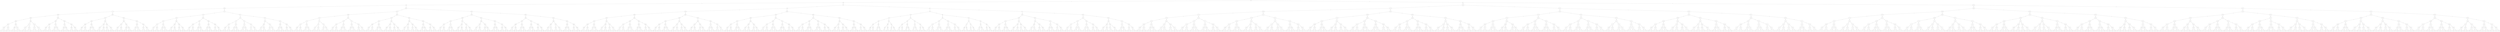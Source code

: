 digraph G {
node_1345 [shape=circle,label="1345: 1345"];
node_949 [shape=circle,label="949: 949"];
	node_949 -> node_957 [label="a"];
	node_949 -> node_958 [label="b"];
node_1190 [shape=circle,label="1190: 1190"];
node_1535 [shape=circle,label="1535: 1535"];
node_447 [shape=circle,label="447: 447"];
	node_447 -> node_451 [label="a"];
	node_447 -> node_452 [label="b"];
node_1764 [shape=circle,label="1764: 1764"];
	node_1764 -> node_1765 [label="a"];
	node_1764 -> node_1766 [label="b"];
node_264 [shape=circle,label="264: 264"];
	node_264 -> node_265 [label="a"];
	node_264 -> node_266 [label="b"];
node_449 [shape=circle,label="449: 449"];
node_2036 [shape=circle,label="2036: 2036"];
	node_2036 -> node_2037 [label="a"];
	node_2036 -> node_2038 [label="b"];
node_1304 [shape=circle,label="1304: 1304"];
node_1646 [shape=circle,label="1646: 1646"];
node_1084 [shape=circle,label="1084: 1084"];
	node_1084 -> node_1085 [label="a"];
	node_1084 -> node_1086 [label="b"];
node_10 [shape=circle,label="10: 10"];
	node_10 -> node_11 [label="a"];
	node_10 -> node_12 [label="b"];
node_1232 [shape=circle,label="1232: 1232"];
node_513 [shape=circle,label="513: 513"];
node_670 [shape=circle,label="670: 670"];
node_208 [shape=circle,label="208: 208"];
node_792 [shape=circle,label="792: 792"];
node_1973 [shape=circle,label="1973: 1973"];
	node_1973 -> node_1977 [label="a"];
	node_1973 -> node_1978 [label="b"];
node_462 [shape=circle,label="462: 462"];
node_1041 [shape=circle,label="1041: 1041"];
node_327 [shape=circle,label="327: 327"];
	node_327 -> node_359 [label="a"];
	node_327 -> node_360 [label="b"];
node_1716 [shape=circle,label="1716: 1716"];
node_401 [shape=circle,label="401: 401"];
node_866 [shape=circle,label="866: 866"];
node_178 [shape=circle,label="178: 178"];
node_1443 [shape=circle,label="1443: 1443"];
node_1379 [shape=circle,label="1379: 1379"];
node_708 [shape=circle,label="708: 708"];
node_1454 [shape=circle,label="1454: 1454"];
node_1526 [shape=circle,label="1526: 1526"];
	node_1526 -> node_1527 [label="a"];
	node_1526 -> node_1528 [label="b"];
node_26 [shape=circle,label="26: 26"];
node_2015 [shape=circle,label="2015: 2015"];
node_191 [shape=circle,label="191: 191"];
node_307 [shape=circle,label="307: 307"];
	node_307 -> node_311 [label="a"];
	node_307 -> node_312 [label="b"];
node_1760 [shape=circle,label="1760: 1760"];
node_842 [shape=circle,label="842: 842"];
	node_842 -> node_843 [label="a"];
	node_842 -> node_844 [label="b"];
node_934 [shape=circle,label="934: 934"];
	node_934 -> node_935 [label="a"];
	node_934 -> node_936 [label="b"];
node_1279 [shape=circle,label="1279: 1279"];
node_1592 [shape=circle,label="1592: 1592"];
	node_1592 -> node_1593 [label="a"];
	node_1592 -> node_1594 [label="b"];
node_123 [shape=circle,label="123: 123"];
	node_123 -> node_127 [label="a"];
	node_123 -> node_128 [label="b"];
node_65 [shape=circle,label="65: 65"];
node_1648 [shape=circle,label="1648: 1648"];
	node_1648 -> node_1649 [label="a"];
	node_1648 -> node_1650 [label="b"];
node_189 [shape=circle,label="189: 189"];
node_603 [shape=circle,label="603: 603"];
	node_603 -> node_607 [label="a"];
	node_603 -> node_608 [label="b"];
node_1381 [shape=circle,label="1381: 1381"];
	node_1381 -> node_1397 [label="a"];
	node_1381 -> node_1398 [label="b"];
node_1809 [shape=circle,label="1809: 1809"];
	node_1809 -> node_1813 [label="a"];
	node_1809 -> node_1814 [label="b"];
node_1640 [shape=circle,label="1640: 1640"];
	node_1640 -> node_1641 [label="a"];
	node_1640 -> node_1642 [label="b"];
node_1880 [shape=circle,label="1880: 1880"];
	node_1880 -> node_1881 [label="a"];
	node_1880 -> node_1882 [label="b"];
node_82 [shape=circle,label="82: 82"];
node_1447 [shape=circle,label="1447: 1447"];
	node_1447 -> node_1455 [label="a"];
	node_1447 -> node_1456 [label="b"];
node_59 [shape=circle,label="59: 59"];
	node_59 -> node_67 [label="a"];
	node_59 -> node_68 [label="b"];
node_1851 [shape=circle,label="1851: 1851"];
node_1021 [shape=circle,label="1021: 1021"];
node_996 [shape=circle,label="996: 996"];
	node_996 -> node_997 [label="a"];
	node_996 -> node_998 [label="b"];
node_1817 [shape=circle,label="1817: 1817"];
	node_1817 -> node_1821 [label="a"];
	node_1817 -> node_1822 [label="b"];
node_199 [shape=circle,label="199: 199"];
	node_199 -> node_231 [label="a"];
	node_199 -> node_232 [label="b"];
node_925 [shape=circle,label="925: 925"];
node_76 [shape=circle,label="76: 76"];
	node_76 -> node_77 [label="a"];
	node_76 -> node_78 [label="b"];
node_1577 [shape=circle,label="1577: 1577"];
	node_1577 -> node_1585 [label="a"];
	node_1577 -> node_1586 [label="b"];
node_1713 [shape=circle,label="1713: 1713"];
node_1343 [shape=circle,label="1343: 1343"];
	node_1343 -> node_1347 [label="a"];
	node_1343 -> node_1348 [label="b"];
node_1511 [shape=circle,label="1511: 1511"];
	node_1511 -> node_1515 [label="a"];
	node_1511 -> node_1516 [label="b"];
node_776 [shape=circle,label="776: 776"];
	node_776 -> node_777 [label="a"];
	node_776 -> node_778 [label="b"];
node_285 [shape=circle,label="285: 285"];
	node_285 -> node_289 [label="a"];
	node_285 -> node_290 [label="b"];
node_1438 [shape=circle,label="1438: 1438"];
node_396 [shape=circle,label="396: 396"];
	node_396 -> node_397 [label="a"];
	node_396 -> node_398 [label="b"];
node_1354 [shape=circle,label="1354: 1354"];
	node_1354 -> node_1355 [label="a"];
	node_1354 -> node_1356 [label="b"];
node_1680 [shape=circle,label="1680: 1680"];
node_1828 [shape=circle,label="1828: 1828"];
node_931 [shape=circle,label="931: 931"];
node_139 [shape=circle,label="139: 139"];
	node_139 -> node_155 [label="a"];
	node_139 -> node_156 [label="b"];
node_1669 [shape=circle,label="1669: 1669"];
	node_1669 -> node_1701 [label="a"];
	node_1669 -> node_1702 [label="b"];
node_114 [shape=circle,label="114: 114"];
node_732 [shape=circle,label="732: 732"];
node_310 [shape=circle,label="310: 310"];
node_1912 [shape=circle,label="1912: 1912"];
node_716 [shape=circle,label="716: 716"];
	node_716 -> node_717 [label="a"];
	node_716 -> node_718 [label="b"];
node_1456 [shape=circle,label="1456: 1456"];
	node_1456 -> node_1457 [label="a"];
	node_1456 -> node_1458 [label="b"];
node_24 [shape=circle,label="24: 24"];
	node_24 -> node_25 [label="a"];
	node_24 -> node_26 [label="b"];
node_161 [shape=circle,label="161: 161"];
node_217 [shape=circle,label="217: 217"];
	node_217 -> node_225 [label="a"];
	node_217 -> node_226 [label="b"];
node_773 [shape=circle,label="773: 773"];
	node_773 -> node_837 [label="a"];
	node_773 -> node_838 [label="b"];
node_2021 [shape=circle,label="2021: 2021"];
	node_2021 -> node_2025 [label="a"];
	node_2021 -> node_2026 [label="b"];
node_1654 [shape=circle,label="1654: 1654"];
	node_1654 -> node_1655 [label="a"];
	node_1654 -> node_1656 [label="b"];
node_254 [shape=circle,label="254: 254"];
node_419 [shape=circle,label="419: 419"];
node_1745 [shape=circle,label="1745: 1745"];
node_2040 [shape=circle,label="2040: 2040"];
node_1189 [shape=circle,label="1189: 1189"];
node_101 [shape=circle,label="101: 101"];
node_817 [shape=circle,label="817: 817"];
	node_817 -> node_821 [label="a"];
	node_817 -> node_822 [label="b"];
node_1485 [shape=circle,label="1485: 1485"];
node_618 [shape=circle,label="618: 618"];
	node_618 -> node_619 [label="a"];
	node_618 -> node_620 [label="b"];
node_1435 [shape=circle,label="1435: 1435"];
node_8 [shape=circle,label="8: 8"];
	node_8 -> node_9 [label="a"];
	node_8 -> node_10 [label="b"];
node_1996 [shape=circle,label="1996: 1996"];
node_2009 [shape=circle,label="2009: 2009"];
node_16 [shape=circle,label="16: 16"];
	node_16 -> node_17 [label="a"];
	node_16 -> node_18 [label="b"];
node_1048 [shape=circle,label="1048: 1048"];
node_196 [shape=circle,label="196: 196"];
node_478 [shape=circle,label="478: 478"];
node_40 [shape=circle,label="40: 40"];
node_1192 [shape=circle,label="1192: 1192"];
	node_1192 -> node_1193 [label="a"];
	node_1192 -> node_1194 [label="b"];
node_1560 [shape=circle,label="1560: 1560"];
node_77 [shape=circle,label="77: 77"];
	node_77 -> node_85 [label="a"];
	node_77 -> node_86 [label="b"];
node_1507 [shape=circle,label="1507: 1507"];
	node_1507 -> node_1523 [label="a"];
	node_1507 -> node_1524 [label="b"];
node_658 [shape=circle,label="658: 658"];
node_748 [shape=circle,label="748: 748"];
node_33 [shape=circle,label="33: 33"];
node_339 [shape=circle,label="339: 339"];
	node_339 -> node_343 [label="a"];
	node_339 -> node_344 [label="b"];
node_1682 [shape=circle,label="1682: 1682"];
	node_1682 -> node_1683 [label="a"];
	node_1682 -> node_1684 [label="b"];
node_1056 [shape=circle,label="1056: 1056"];
node_1397 [shape=circle,label="1397: 1397"];
	node_1397 -> node_1405 [label="a"];
	node_1397 -> node_1406 [label="b"];
node_1538 [shape=circle,label="1538: 1538"];
	node_1538 -> node_1539 [label="a"];
	node_1538 -> node_1540 [label="b"];
node_385 [shape=circle,label="385: 385"];
node_1724 [shape=circle,label="1724: 1724"];
node_9 [shape=circle,label="9: 9"];
	node_9 -> node_73 [label="a"];
	node_9 -> node_74 [label="b"];
node_1845 [shape=circle,label="1845: 1845"];
	node_1845 -> node_1853 [label="a"];
	node_1845 -> node_1854 [label="b"];
node_713 [shape=circle,label="713: 713"];
	node_713 -> node_721 [label="a"];
	node_713 -> node_722 [label="b"];
node_1597 [shape=circle,label="1597: 1597"];
node_1334 [shape=circle,label="1334: 1334"];
node_1612 [shape=circle,label="1612: 1612"];
	node_1612 -> node_1613 [label="a"];
	node_1612 -> node_1614 [label="b"];
node_44 [shape=circle,label="44: 44"];
	node_44 -> node_45 [label="a"];
	node_44 -> node_46 [label="b"];
node_432 [shape=circle,label="432: 432"];
node_1468 [shape=circle,label="1468: 1468"];
node_1281 [shape=circle,label="1281: 1281"];
node_1373 [shape=circle,label="1373: 1373"];
node_1272 [shape=circle,label="1272: 1272"];
	node_1272 -> node_1273 [label="a"];
	node_1272 -> node_1274 [label="b"];
node_1325 [shape=circle,label="1325: 1325"];
node_55 [shape=circle,label="55: 55"];
node_1856 [shape=circle,label="1856: 1856"];
node_1363 [shape=circle,label="1363: 1363"];
node_526 [shape=circle,label="526: 526"];
	node_526 -> node_527 [label="a"];
	node_526 -> node_528 [label="b"];
node_1719 [shape=circle,label="1719: 1719"];
	node_1719 -> node_1723 [label="a"];
	node_1719 -> node_1724 [label="b"];
node_1382 [shape=circle,label="1382: 1382"];
	node_1382 -> node_1383 [label="a"];
	node_1382 -> node_1384 [label="b"];
node_127 [shape=circle,label="127: 127"];
node_941 [shape=circle,label="941: 941"];
node_1115 [shape=circle,label="1115: 1115"];
	node_1115 -> node_1119 [label="a"];
	node_1115 -> node_1120 [label="b"];
node_490 [shape=circle,label="490: 490"];
	node_490 -> node_491 [label="a"];
	node_490 -> node_492 [label="b"];
node_399 [shape=circle,label="399: 399"];
node_578 [shape=circle,label="578: 578"];
	node_578 -> node_579 [label="a"];
	node_578 -> node_580 [label="b"];
node_349 [shape=circle,label="349: 349"];
node_1348 [shape=circle,label="1348: 1348"];
node_562 [shape=circle,label="562: 562"];
node_1466 [shape=circle,label="1466: 1466"];
node_974 [shape=circle,label="974: 974"];
node_932 [shape=circle,label="932: 932"];
node_1321 [shape=circle,label="1321: 1321"];
	node_1321 -> node_1329 [label="a"];
	node_1321 -> node_1330 [label="b"];
node_1621 [shape=circle,label="1621: 1621"];
node_758 [shape=circle,label="758: 758"];
	node_758 -> node_759 [label="a"];
	node_758 -> node_760 [label="b"];
node_1962 [shape=circle,label="1962: 1962"];
node_193 [shape=circle,label="193: 193"];
	node_193 -> node_197 [label="a"];
	node_193 -> node_198 [label="b"];
node_1931 [shape=circle,label="1931: 1931"];
node_979 [shape=circle,label="979: 979"];
node_737 [shape=circle,label="737: 737"];
node_1203 [shape=circle,label="1203: 1203"];
node_652 [shape=circle,label="652: 652"];
	node_652 -> node_653 [label="a"];
	node_652 -> node_654 [label="b"];
node_1482 [shape=circle,label="1482: 1482"];
	node_1482 -> node_1483 [label="a"];
	node_1482 -> node_1484 [label="b"];
node_1387 [shape=circle,label="1387: 1387"];
node_227 [shape=circle,label="227: 227"];
node_69 [shape=circle,label="69: 69"];
node_1844 [shape=circle,label="1844: 1844"];
node_284 [shape=circle,label="284: 284"];
	node_284 -> node_285 [label="a"];
	node_284 -> node_286 [label="b"];
node_1036 [shape=circle,label="1036: 1036"];
	node_1036 -> node_1037 [label="a"];
	node_1036 -> node_1038 [label="b"];
node_1074 [shape=circle,label="1074: 1074"];
node_243 [shape=circle,label="243: 243"];
node_569 [shape=circle,label="569: 569"];
	node_569 -> node_577 [label="a"];
	node_569 -> node_578 [label="b"];
node_358 [shape=circle,label="358: 358"];
node_453 [shape=circle,label="453: 453"];
	node_453 -> node_485 [label="a"];
	node_453 -> node_486 [label="b"];
node_1374 [shape=circle,label="1374: 1374"];
node_1275 [shape=circle,label="1275: 1275"];
node_678 [shape=circle,label="678: 678"];
node_1392 [shape=circle,label="1392: 1392"];
	node_1392 -> node_1393 [label="a"];
	node_1392 -> node_1394 [label="b"];
node_682 [shape=circle,label="682: 682"];
	node_682 -> node_683 [label="a"];
	node_682 -> node_684 [label="b"];
node_1889 [shape=circle,label="1889: 1889"];
node_871 [shape=circle,label="871: 871"];
	node_871 -> node_879 [label="a"];
	node_871 -> node_880 [label="b"];
node_968 [shape=circle,label="968: 968"];
	node_968 -> node_969 [label="a"];
	node_968 -> node_970 [label="b"];
node_1741 [shape=circle,label="1741: 1741"];
node_895 [shape=circle,label="895: 895"];
node_465 [shape=circle,label="465: 465"];
	node_465 -> node_469 [label="a"];
	node_465 -> node_470 [label="b"];
node_1165 [shape=circle,label="1165: 1165"];
	node_1165 -> node_1169 [label="a"];
	node_1165 -> node_1170 [label="b"];
node_919 [shape=circle,label="919: 919"];
	node_919 -> node_927 [label="a"];
	node_919 -> node_928 [label="b"];
node_12 [shape=circle,label="12: 12"];
	node_12 -> node_13 [label="a"];
	node_12 -> node_14 [label="b"];
node_63 [shape=circle,label="63: 63"];
node_1497 [shape=circle,label="1497: 1497"];
node_1016 [shape=circle,label="1016: 1016"];
node_1017 [shape=circle,label="1017: 1017"];
node_815 [shape=circle,label="815: 815"];
node_390 [shape=circle,label="390: 390"];
	node_390 -> node_391 [label="a"];
	node_390 -> node_392 [label="b"];
node_181 [shape=circle,label="181: 181"];
node_237 [shape=circle,label="237: 237"];
node_899 [shape=circle,label="899: 899"];
	node_899 -> node_963 [label="a"];
	node_899 -> node_964 [label="b"];
node_1187 [shape=circle,label="1187: 1187"];
node_486 [shape=circle,label="486: 486"];
	node_486 -> node_487 [label="a"];
	node_486 -> node_488 [label="b"];
node_1852 [shape=circle,label="1852: 1852"];
node_1608 [shape=circle,label="1608: 1608"];
	node_1608 -> node_1609 [label="a"];
	node_1608 -> node_1610 [label="b"];
node_1622 [shape=circle,label="1622: 1622"];
node_281 [shape=circle,label="281: 281"];
node_1660 [shape=circle,label="1660: 1660"];
node_1997 [shape=circle,label="1997: 1997"];
	node_1997 -> node_2001 [label="a"];
	node_1997 -> node_2002 [label="b"];
node_705 [shape=circle,label="705: 705"];
node_975 [shape=circle,label="975: 975"];
	node_975 -> node_979 [label="a"];
	node_975 -> node_980 [label="b"];
node_81 [shape=circle,label="81: 81"];
node_541 [shape=circle,label="541: 541"];
	node_541 -> node_545 [label="a"];
	node_541 -> node_546 [label="b"];
node_582 [shape=circle,label="582: 582"];
node_1172 [shape=circle,label="1172: 1172"];
	node_1172 -> node_1173 [label="a"];
	node_1172 -> node_1174 [label="b"];
node_1944 [shape=circle,label="1944: 1944"];
	node_1944 -> node_1945 [label="a"];
	node_1944 -> node_1946 [label="b"];
node_2027 [shape=circle,label="2027: 2027"];
	node_2027 -> node_2031 [label="a"];
	node_2027 -> node_2032 [label="b"];
node_1045 [shape=circle,label="1045: 1045"];
	node_1045 -> node_1049 [label="a"];
	node_1045 -> node_1050 [label="b"];
node_1653 [shape=circle,label="1653: 1653"];
	node_1653 -> node_1661 [label="a"];
	node_1653 -> node_1662 [label="b"];
node_643 [shape=circle,label="643: 643"];
node_973 [shape=circle,label="973: 973"];
node_1712 [shape=circle,label="1712: 1712"];
	node_1712 -> node_1713 [label="a"];
	node_1712 -> node_1714 [label="b"];
node_1825 [shape=circle,label="1825: 1825"];
node_1089 [shape=circle,label="1089: 1089"];
	node_1089 -> node_1093 [label="a"];
	node_1089 -> node_1094 [label="b"];
node_1972 [shape=circle,label="1972: 1972"];
	node_1972 -> node_1973 [label="a"];
	node_1972 -> node_1974 [label="b"];
node_581 [shape=circle,label="581: 581"];
node_14 [shape=circle,label="14: 14"];
	node_14 -> node_15 [label="a"];
	node_14 -> node_16 [label="b"];
node_649 [shape=circle,label="649: 649"];
	node_649 -> node_665 [label="a"];
	node_649 -> node_666 [label="b"];
node_994 [shape=circle,label="994: 994"];
node_1801 [shape=circle,label="1801: 1801"];
	node_1801 -> node_1809 [label="a"];
	node_1801 -> node_1810 [label="b"];
node_1873 [shape=circle,label="1873: 1873"];
node_424 [shape=circle,label="424: 424"];
	node_424 -> node_425 [label="a"];
	node_424 -> node_426 [label="b"];
node_890 [shape=circle,label="890: 890"];
node_132 [shape=circle,label="132: 132"];
node_469 [shape=circle,label="469: 469"];
node_1738 [shape=circle,label="1738: 1738"];
	node_1738 -> node_1739 [label="a"];
	node_1738 -> node_1740 [label="b"];
node_2020 [shape=circle,label="2020: 2020"];
	node_2020 -> node_2021 [label="a"];
	node_2020 -> node_2022 [label="b"];
node_197 [shape=circle,label="197: 197"];
node_297 [shape=circle,label="297: 297"];
	node_297 -> node_313 [label="a"];
	node_297 -> node_314 [label="b"];
node_234 [shape=circle,label="234: 234"];
	node_234 -> node_235 [label="a"];
	node_234 -> node_236 [label="b"];
node_258 [shape=circle,label="258: 258"];
node_910 [shape=circle,label="910: 910"];
node_1735 [shape=circle,label="1735: 1735"];
	node_1735 -> node_1743 [label="a"];
	node_1735 -> node_1744 [label="b"];
node_626 [shape=circle,label="626: 626"];
	node_626 -> node_627 [label="a"];
	node_626 -> node_628 [label="b"];
node_692 [shape=circle,label="692: 692"];
node_203 [shape=circle,label="203: 203"];
	node_203 -> node_211 [label="a"];
	node_203 -> node_212 [label="b"];
node_505 [shape=circle,label="505: 505"];
node_1816 [shape=circle,label="1816: 1816"];
	node_1816 -> node_1817 [label="a"];
	node_1816 -> node_1818 [label="b"];
node_1776 [shape=circle,label="1776: 1776"];
node_1985 [shape=circle,label="1985: 1985"];
	node_1985 -> node_2017 [label="a"];
	node_1985 -> node_2018 [label="b"];
node_1206 [shape=circle,label="1206: 1206"];
node_1921 [shape=circle,label="1921: 1921"];
	node_1921 -> node_1985 [label="a"];
	node_1921 -> node_1986 [label="b"];
node_194 [shape=circle,label="194: 194"];
	node_194 -> node_195 [label="a"];
	node_194 -> node_196 [label="b"];
node_1618 [shape=circle,label="1618: 1618"];
	node_1618 -> node_1619 [label="a"];
	node_1618 -> node_1620 [label="b"];
node_1024 [shape=circle,label="1024: 1024"];
node_850 [shape=circle,label="850: 850"];
	node_850 -> node_851 [label="a"];
	node_850 -> node_852 [label="b"];
node_124 [shape=circle,label="124: 124"];
	node_124 -> node_125 [label="a"];
	node_124 -> node_126 [label="b"];
node_426 [shape=circle,label="426: 426"];
	node_426 -> node_427 [label="a"];
	node_426 -> node_428 [label="b"];
node_241 [shape=circle,label="241: 241"];
	node_241 -> node_245 [label="a"];
	node_241 -> node_246 [label="b"];
node_1544 [shape=circle,label="1544: 1544"];
	node_1544 -> node_1545 [label="a"];
	node_1544 -> node_1546 [label="b"];
node_442 [shape=circle,label="442: 442"];
	node_442 -> node_443 [label="a"];
	node_442 -> node_444 [label="b"];
node_872 [shape=circle,label="872: 872"];
	node_872 -> node_873 [label="a"];
	node_872 -> node_874 [label="b"];
node_662 [shape=circle,label="662: 662"];
node_624 [shape=circle,label="624: 624"];
node_535 [shape=circle,label="535: 535"];
node_881 [shape=circle,label="881: 881"];
node_1434 [shape=circle,label="1434: 1434"];
	node_1434 -> node_1435 [label="a"];
	node_1434 -> node_1436 [label="b"];
node_2008 [shape=circle,label="2008: 2008"];
node_650 [shape=circle,label="650: 650"];
	node_650 -> node_651 [label="a"];
	node_650 -> node_652 [label="b"];
node_443 [shape=circle,label="443: 443"];
node_1301 [shape=circle,label="1301: 1301"];
node_954 [shape=circle,label="954: 954"];
node_141 [shape=circle,label="141: 141"];
	node_141 -> node_149 [label="a"];
	node_141 -> node_150 [label="b"];
node_1928 [shape=circle,label="1928: 1928"];
	node_1928 -> node_1929 [label="a"];
	node_1928 -> node_1930 [label="b"];
node_1148 [shape=circle,label="1148: 1148"];
node_781 [shape=circle,label="781: 781"];
	node_781 -> node_785 [label="a"];
	node_781 -> node_786 [label="b"];
node_1183 [shape=circle,label="1183: 1183"];
node_31 [shape=circle,label="31: 31"];
	node_31 -> node_35 [label="a"];
	node_31 -> node_36 [label="b"];
node_79 [shape=circle,label="79: 79"];
	node_79 -> node_83 [label="a"];
	node_79 -> node_84 [label="b"];
node_721 [shape=circle,label="721: 721"];
	node_721 -> node_725 [label="a"];
	node_721 -> node_726 [label="b"];
node_686 [shape=circle,label="686: 686"];
node_1857 [shape=circle,label="1857: 1857"];
node_673 [shape=circle,label="673: 673"];
	node_673 -> node_677 [label="a"];
	node_673 -> node_678 [label="b"];
node_684 [shape=circle,label="684: 684"];
	node_684 -> node_685 [label="a"];
	node_684 -> node_686 [label="b"];
node_514 [shape=circle,label="514: 514"];
node_833 [shape=circle,label="833: 833"];
node_45 [shape=circle,label="45: 45"];
	node_45 -> node_53 [label="a"];
	node_45 -> node_54 [label="b"];
node_641 [shape=circle,label="641: 641"];
node_135 [shape=circle,label="135: 135"];
	node_135 -> node_199 [label="a"];
	node_135 -> node_200 [label="b"];
node_1019 [shape=circle,label="1019: 1019"];
	node_1019 -> node_1023 [label="a"];
	node_1019 -> node_1024 [label="b"];
node_1950 [shape=circle,label="1950: 1950"];
	node_1950 -> node_1951 [label="a"];
	node_1950 -> node_1952 [label="b"];
node_900 [shape=circle,label="900: 900"];
	node_900 -> node_901 [label="a"];
	node_900 -> node_902 [label="b"];
node_153 [shape=circle,label="153: 153"];
node_860 [shape=circle,label="860: 860"];
node_1922 [shape=circle,label="1922: 1922"];
	node_1922 -> node_1923 [label="a"];
	node_1922 -> node_1924 [label="b"];
node_1900 [shape=circle,label="1900: 1900"];
node_1396 [shape=circle,label="1396: 1396"];
node_261 [shape=circle,label="261: 261"];
	node_261 -> node_389 [label="a"];
	node_261 -> node_390 [label="b"];
node_958 [shape=circle,label="958: 958"];
	node_958 -> node_959 [label="a"];
	node_958 -> node_960 [label="b"];
node_1157 [shape=circle,label="1157: 1157"];
	node_1157 -> node_1221 [label="a"];
	node_1157 -> node_1222 [label="b"];
node_1451 [shape=circle,label="1451: 1451"];
node_1437 [shape=circle,label="1437: 1437"];
node_1704 [shape=circle,label="1704: 1704"];
	node_1704 -> node_1705 [label="a"];
	node_1704 -> node_1706 [label="b"];
node_1525 [shape=circle,label="1525: 1525"];
	node_1525 -> node_1529 [label="a"];
	node_1525 -> node_1530 [label="b"];
node_504 [shape=circle,label="504: 504"];
	node_504 -> node_505 [label="a"];
	node_504 -> node_506 [label="b"];
node_1500 [shape=circle,label="1500: 1500"];
node_1394 [shape=circle,label="1394: 1394"];
node_1883 [shape=circle,label="1883: 1883"];
node_493 [shape=circle,label="493: 493"];
node_1632 [shape=circle,label="1632: 1632"];
	node_1632 -> node_1633 [label="a"];
	node_1632 -> node_1634 [label="b"];
node_326 [shape=circle,label="326: 326"];
node_886 [shape=circle,label="886: 886"];
	node_886 -> node_887 [label="a"];
	node_886 -> node_888 [label="b"];
node_1510 [shape=circle,label="1510: 1510"];
	node_1510 -> node_1511 [label="a"];
	node_1510 -> node_1512 [label="b"];
node_280 [shape=circle,label="280: 280"];
node_1069 [shape=circle,label="1069: 1069"];
	node_1069 -> node_1073 [label="a"];
	node_1069 -> node_1074 [label="b"];
node_1244 [shape=circle,label="1244: 1244"];
node_1462 [shape=circle,label="1462: 1462"];
	node_1462 -> node_1463 [label="a"];
	node_1462 -> node_1464 [label="b"];
node_1176 [shape=circle,label="1176: 1176"];
node_553 [shape=circle,label="553: 553"];
	node_553 -> node_569 [label="a"];
	node_553 -> node_570 [label="b"];
node_1223 [shape=circle,label="1223: 1223"];
	node_1223 -> node_1239 [label="a"];
	node_1223 -> node_1240 [label="b"];
node_334 [shape=circle,label="334: 334"];
	node_334 -> node_335 [label="a"];
	node_334 -> node_336 [label="b"];
node_2011 [shape=circle,label="2011: 2011"];
	node_2011 -> node_2015 [label="a"];
	node_2011 -> node_2016 [label="b"];
node_1508 [shape=circle,label="1508: 1508"];
	node_1508 -> node_1509 [label="a"];
	node_1508 -> node_1510 [label="b"];
node_885 [shape=circle,label="885: 885"];
	node_885 -> node_893 [label="a"];
	node_885 -> node_894 [label="b"];
node_942 [shape=circle,label="942: 942"];
node_1008 [shape=circle,label="1008: 1008"];
node_1733 [shape=circle,label="1733: 1733"];
	node_1733 -> node_1749 [label="a"];
	node_1733 -> node_1750 [label="b"];
node_816 [shape=circle,label="816: 816"];
node_228 [shape=circle,label="228: 228"];
node_1855 [shape=circle,label="1855: 1855"];
node_182 [shape=circle,label="182: 182"];
node_640 [shape=circle,label="640: 640"];
	node_640 -> node_641 [label="a"];
	node_640 -> node_642 [label="b"];
node_1026 [shape=circle,label="1026: 1026"];
	node_1026 -> node_1027 [label="a"];
	node_1026 -> node_1028 [label="b"];
node_1224 [shape=circle,label="1224: 1224"];
	node_1224 -> node_1225 [label="a"];
	node_1224 -> node_1226 [label="b"];
node_1344 [shape=circle,label="1344: 1344"];
	node_1344 -> node_1345 [label="a"];
	node_1344 -> node_1346 [label="b"];
node_1896 [shape=circle,label="1896: 1896"];
	node_1896 -> node_1897 [label="a"];
	node_1896 -> node_1898 [label="b"];
node_743 [shape=circle,label="743: 743"];
	node_743 -> node_751 [label="a"];
	node_743 -> node_752 [label="b"];
node_634 [shape=circle,label="634: 634"];
	node_634 -> node_635 [label="a"];
	node_634 -> node_636 [label="b"];
node_270 [shape=circle,label="270: 270"];
	node_270 -> node_271 [label="a"];
	node_270 -> node_272 [label="b"];
node_884 [shape=circle,label="884: 884"];
node_1143 [shape=circle,label="1143: 1143"];
	node_1143 -> node_1151 [label="a"];
	node_1143 -> node_1152 [label="b"];
node_604 [shape=circle,label="604: 604"];
	node_604 -> node_605 [label="a"];
	node_604 -> node_606 [label="b"];
node_861 [shape=circle,label="861: 861"];
node_275 [shape=circle,label="275: 275"];
node_1891 [shape=circle,label="1891: 1891"];
	node_1891 -> node_1907 [label="a"];
	node_1891 -> node_1908 [label="b"];
node_966 [shape=circle,label="966: 966"];
	node_966 -> node_967 [label="a"];
	node_966 -> node_968 [label="b"];
node_1966 [shape=circle,label="1966: 1966"];
	node_1966 -> node_1967 [label="a"];
	node_1966 -> node_1968 [label="b"];
node_330 [shape=circle,label="330: 330"];
	node_330 -> node_331 [label="a"];
	node_330 -> node_332 [label="b"];
node_1773 [shape=circle,label="1773: 1773"];
	node_1773 -> node_1777 [label="a"];
	node_1773 -> node_1778 [label="b"];
node_751 [shape=circle,label="751: 751"];
	node_751 -> node_755 [label="a"];
	node_751 -> node_756 [label="b"];
node_1915 [shape=circle,label="1915: 1915"];
	node_1915 -> node_1919 [label="a"];
	node_1915 -> node_1920 [label="b"];
node_156 [shape=circle,label="156: 156"];
	node_156 -> node_157 [label="a"];
	node_156 -> node_158 [label="b"];
node_422 [shape=circle,label="422: 422"];
node_1557 [shape=circle,label="1557: 1557"];
node_1491 [shape=circle,label="1491: 1491"];
node_1888 [shape=circle,label="1888: 1888"];
node_106 [shape=circle,label="106: 106"];
	node_106 -> node_107 [label="a"];
	node_106 -> node_108 [label="b"];
node_1180 [shape=circle,label="1180: 1180"];
	node_1180 -> node_1181 [label="a"];
	node_1180 -> node_1182 [label="b"];
node_1278 [shape=circle,label="1278: 1278"];
	node_1278 -> node_1279 [label="a"];
	node_1278 -> node_1280 [label="b"];
node_464 [shape=circle,label="464: 464"];
node_86 [shape=circle,label="86: 86"];
	node_86 -> node_87 [label="a"];
	node_86 -> node_88 [label="b"];
node_1038 [shape=circle,label="1038: 1038"];
	node_1038 -> node_1039 [label="a"];
	node_1038 -> node_1040 [label="b"];
node_1725 [shape=circle,label="1725: 1725"];
	node_1725 -> node_1729 [label="a"];
	node_1725 -> node_1730 [label="b"];
node_736 [shape=circle,label="736: 736"];
	node_736 -> node_737 [label="a"];
	node_736 -> node_738 [label="b"];
node_25 [shape=circle,label="25: 25"];
node_1898 [shape=circle,label="1898: 1898"];
node_116 [shape=circle,label="116: 116"];
	node_116 -> node_117 [label="a"];
	node_116 -> node_118 [label="b"];
node_491 [shape=circle,label="491: 491"];
node_731 [shape=circle,label="731: 731"];
node_742 [shape=circle,label="742: 742"];
	node_742 -> node_743 [label="a"];
	node_742 -> node_744 [label="b"];
node_653 [shape=circle,label="653: 653"];
	node_653 -> node_657 [label="a"];
	node_653 -> node_658 [label="b"];
node_15 [shape=circle,label="15: 15"];
	node_15 -> node_23 [label="a"];
	node_15 -> node_24 [label="b"];
node_1687 [shape=circle,label="1687: 1687"];
	node_1687 -> node_1695 [label="a"];
	node_1687 -> node_1696 [label="b"];
node_87 [shape=circle,label="87: 87"];
node_425 [shape=circle,label="425: 425"];
	node_425 -> node_433 [label="a"];
	node_425 -> node_434 [label="b"];
node_614 [shape=circle,label="614: 614"];
node_1238 [shape=circle,label="1238: 1238"];
node_517 [shape=circle,label="517: 517"];
	node_517 -> node_645 [label="a"];
	node_517 -> node_646 [label="b"];
node_345 [shape=circle,label="345: 345"];
	node_345 -> node_353 [label="a"];
	node_345 -> node_354 [label="b"];
node_1422 [shape=circle,label="1422: 1422"];
node_1503 [shape=circle,label="1503: 1503"];
node_1902 [shape=circle,label="1902: 1902"];
	node_1902 -> node_1903 [label="a"];
	node_1902 -> node_1904 [label="b"];
node_651 [shape=circle,label="651: 651"];
	node_651 -> node_659 [label="a"];
	node_651 -> node_660 [label="b"];
node_1362 [shape=circle,label="1362: 1362"];
	node_1362 -> node_1363 [label="a"];
	node_1362 -> node_1364 [label="b"];
node_1913 [shape=circle,label="1913: 1913"];
node_1747 [shape=circle,label="1747: 1747"];
node_1484 [shape=circle,label="1484: 1484"];
node_113 [shape=circle,label="113: 113"];
node_1113 [shape=circle,label="1113: 1113"];
	node_1113 -> node_1121 [label="a"];
	node_1113 -> node_1122 [label="b"];
node_1957 [shape=circle,label="1957: 1957"];
	node_1957 -> node_1965 [label="a"];
	node_1957 -> node_1966 [label="b"];
node_1872 [shape=circle,label="1872: 1872"];
	node_1872 -> node_1873 [label="a"];
	node_1872 -> node_1874 [label="b"];
node_1960 [shape=circle,label="1960: 1960"];
	node_1960 -> node_1961 [label="a"];
	node_1960 -> node_1962 [label="b"];
node_845 [shape=circle,label="845: 845"];
node_1652 [shape=circle,label="1652: 1652"];
node_213 [shape=circle,label="213: 213"];
node_1200 [shape=circle,label="1200: 1200"];
node_1636 [shape=circle,label="1636: 1636"];
node_1341 [shape=circle,label="1341: 1341"];
node_675 [shape=circle,label="675: 675"];
node_739 [shape=circle,label="739: 739"];
node_1219 [shape=circle,label="1219: 1219"];
node_983 [shape=circle,label="983: 983"];
	node_983 -> node_987 [label="a"];
	node_983 -> node_988 [label="b"];
node_1876 [shape=circle,label="1876: 1876"];
node_977 [shape=circle,label="977: 977"];
node_938 [shape=circle,label="938: 938"];
	node_938 -> node_939 [label="a"];
	node_938 -> node_940 [label="b"];
node_555 [shape=circle,label="555: 555"];
	node_555 -> node_563 [label="a"];
	node_555 -> node_564 [label="b"];
node_749 [shape=circle,label="749: 749"];
node_400 [shape=circle,label="400: 400"];
node_568 [shape=circle,label="568: 568"];
node_84 [shape=circle,label="84: 84"];
node_471 [shape=circle,label="471: 471"];
	node_471 -> node_479 [label="a"];
	node_471 -> node_480 [label="b"];
node_1356 [shape=circle,label="1356: 1356"];
	node_1356 -> node_1357 [label="a"];
	node_1356 -> node_1358 [label="b"];
node_1058 [shape=circle,label="1058: 1058"];
node_2007 [shape=circle,label="2007: 2007"];
node_828 [shape=circle,label="828: 828"];
node_889 [shape=circle,label="889: 889"];
node_605 [shape=circle,label="605: 605"];
node_697 [shape=circle,label="697: 697"];
	node_697 -> node_701 [label="a"];
	node_697 -> node_702 [label="b"];
node_1813 [shape=circle,label="1813: 1813"];
node_130 [shape=circle,label="130: 130"];
	node_130 -> node_131 [label="a"];
	node_130 -> node_132 [label="b"];
node_1112 [shape=circle,label="1112: 1112"];
node_222 [shape=circle,label="222: 222"];
node_1755 [shape=circle,label="1755: 1755"];
node_1211 [shape=circle,label="1211: 1211"];
node_1696 [shape=circle,label="1696: 1696"];
	node_1696 -> node_1697 [label="a"];
	node_1696 -> node_1698 [label="b"];
node_1371 [shape=circle,label="1371: 1371"];
node_145 [shape=circle,label="145: 145"];
node_854 [shape=circle,label="854: 854"];
node_887 [shape=circle,label="887: 887"];
	node_887 -> node_891 [label="a"];
	node_887 -> node_892 [label="b"];
node_88 [shape=circle,label="88: 88"];
node_916 [shape=circle,label="916: 916"];
node_467 [shape=circle,label="467: 467"];
node_1952 [shape=circle,label="1952: 1952"];
node_151 [shape=circle,label="151: 151"];
node_206 [shape=circle,label="206: 206"];
	node_206 -> node_207 [label="a"];
	node_206 -> node_208 [label="b"];
node_1075 [shape=circle,label="1075: 1075"];
	node_1075 -> node_1079 [label="a"];
	node_1075 -> node_1080 [label="b"];
node_1335 [shape=circle,label="1335: 1335"];
	node_1335 -> node_1343 [label="a"];
	node_1335 -> node_1344 [label="b"];
node_2013 [shape=circle,label="2013: 2013"];
node_1823 [shape=circle,label="1823: 1823"];
	node_1823 -> node_1827 [label="a"];
	node_1823 -> node_1828 [label="b"];
node_418 [shape=circle,label="418: 418"];
	node_418 -> node_419 [label="a"];
	node_418 -> node_420 [label="b"];
node_1411 [shape=circle,label="1411: 1411"];
	node_1411 -> node_1475 [label="a"];
	node_1411 -> node_1476 [label="b"];
node_1968 [shape=circle,label="1968: 1968"];
node_1967 [shape=circle,label="1967: 1967"];
node_1769 [shape=circle,label="1769: 1769"];
node_414 [shape=circle,label="414: 414"];
node_637 [shape=circle,label="637: 637"];
node_1337 [shape=circle,label="1337: 1337"];
	node_1337 -> node_1341 [label="a"];
	node_1337 -> node_1342 [label="b"];
node_797 [shape=circle,label="797: 797"];
node_1346 [shape=circle,label="1346: 1346"];
node_657 [shape=circle,label="657: 657"];
node_1818 [shape=circle,label="1818: 1818"];
	node_1818 -> node_1819 [label="a"];
	node_1818 -> node_1820 [label="b"];
node_384 [shape=circle,label="384: 384"];
	node_384 -> node_385 [label="a"];
	node_384 -> node_386 [label="b"];
node_693 [shape=circle,label="693: 693"];
node_1601 [shape=circle,label="1601: 1601"];
node_1083 [shape=circle,label="1083: 1083"];
	node_1083 -> node_1087 [label="a"];
	node_1083 -> node_1088 [label="b"];
node_610 [shape=circle,label="610: 610"];
	node_610 -> node_611 [label="a"];
	node_610 -> node_612 [label="b"];
node_1357 [shape=circle,label="1357: 1357"];
node_1001 [shape=circle,label="1001: 1001"];
node_960 [shape=circle,label="960: 960"];
node_831 [shape=circle,label="831: 831"];
	node_831 -> node_835 [label="a"];
	node_831 -> node_836 [label="b"];
node_1195 [shape=circle,label="1195: 1195"];
	node_1195 -> node_1199 [label="a"];
	node_1195 -> node_1200 [label="b"];
node_329 [shape=circle,label="329: 329"];
	node_329 -> node_345 [label="a"];
	node_329 -> node_346 [label="b"];
node_445 [shape=circle,label="445: 445"];
node_1222 [shape=circle,label="1222: 1222"];
	node_1222 -> node_1223 [label="a"];
	node_1222 -> node_1224 [label="b"];
node_1786 [shape=circle,label="1786: 1786"];
node_1761 [shape=circle,label="1761: 1761"];
node_1886 [shape=circle,label="1886: 1886"];
	node_1886 -> node_1887 [label="a"];
	node_1886 -> node_1888 [label="b"];
node_714 [shape=circle,label="714: 714"];
	node_714 -> node_715 [label="a"];
	node_714 -> node_716 [label="b"];
node_733 [shape=circle,label="733: 733"];
node_953 [shape=circle,label="953: 953"];
node_430 [shape=circle,label="430: 430"];
node_554 [shape=circle,label="554: 554"];
	node_554 -> node_555 [label="a"];
	node_554 -> node_556 [label="b"];
node_1290 [shape=circle,label="1290: 1290"];
	node_1290 -> node_1291 [label="a"];
	node_1290 -> node_1292 [label="b"];
node_368 [shape=circle,label="368: 368"];
node_474 [shape=circle,label="474: 474"];
	node_474 -> node_475 [label="a"];
	node_474 -> node_476 [label="b"];
node_1762 [shape=circle,label="1762: 1762"];
node_609 [shape=circle,label="609: 609"];
	node_609 -> node_613 [label="a"];
	node_609 -> node_614 [label="b"];
node_1532 [shape=circle,label="1532: 1532"];
	node_1532 -> node_1533 [label="a"];
	node_1532 -> node_1534 [label="b"];
node_1754 [shape=circle,label="1754: 1754"];
node_762 [shape=circle,label="762: 762"];
node_1135 [shape=circle,label="1135: 1135"];
node_508 [shape=circle,label="508: 508"];
node_656 [shape=circle,label="656: 656"];
node_209 [shape=circle,label="209: 209"];
node_480 [shape=circle,label="480: 480"];
	node_480 -> node_481 [label="a"];
	node_480 -> node_482 [label="b"];
node_1803 [shape=circle,label="1803: 1803"];
	node_1803 -> node_1807 [label="a"];
	node_1803 -> node_1808 [label="b"];
node_588 [shape=circle,label="588: 588"];
	node_588 -> node_589 [label="a"];
	node_588 -> node_590 [label="b"];
node_1102 [shape=circle,label="1102: 1102"];
	node_1102 -> node_1103 [label="a"];
	node_1102 -> node_1104 [label="b"];
node_435 [shape=circle,label="435: 435"];
node_357 [shape=circle,label="357: 357"];
node_1314 [shape=circle,label="1314: 1314"];
	node_1314 -> node_1315 [label="a"];
	node_1314 -> node_1316 [label="b"];
node_1730 [shape=circle,label="1730: 1730"];
node_1990 [shape=circle,label="1990: 1990"];
	node_1990 -> node_1991 [label="a"];
	node_1990 -> node_1992 [label="b"];
node_340 [shape=circle,label="340: 340"];
	node_340 -> node_341 [label="a"];
	node_340 -> node_342 [label="b"];
node_821 [shape=circle,label="821: 821"];
node_1090 [shape=circle,label="1090: 1090"];
	node_1090 -> node_1091 [label="a"];
	node_1090 -> node_1092 [label="b"];
node_1474 [shape=circle,label="1474: 1474"];
node_268 [shape=circle,label="268: 268"];
	node_268 -> node_269 [label="a"];
	node_268 -> node_270 [label="b"];
node_2017 [shape=circle,label="2017: 2017"];
	node_2017 -> node_2033 [label="a"];
	node_2017 -> node_2034 [label="b"];
node_27 [shape=circle,label="27: 27"];
node_642 [shape=circle,label="642: 642"];
node_820 [shape=circle,label="820: 820"];
node_1099 [shape=circle,label="1099: 1099"];
	node_1099 -> node_1107 [label="a"];
	node_1099 -> node_1108 [label="b"];
node_1177 [shape=circle,label="1177: 1177"];
	node_1177 -> node_1185 [label="a"];
	node_1177 -> node_1186 [label="b"];
node_1667 [shape=circle,label="1667: 1667"];
	node_1667 -> node_1731 [label="a"];
	node_1667 -> node_1732 [label="b"];
node_1893 [shape=circle,label="1893: 1893"];
	node_1893 -> node_1901 [label="a"];
	node_1893 -> node_1902 [label="b"];
node_186 [shape=circle,label="186: 186"];
	node_186 -> node_187 [label="a"];
	node_186 -> node_188 [label="b"];
node_1473 [shape=circle,label="1473: 1473"];
node_49 [shape=circle,label="49: 49"];
node_1887 [shape=circle,label="1887: 1887"];
node_1672 [shape=circle,label="1672: 1672"];
	node_1672 -> node_1673 [label="a"];
	node_1672 -> node_1674 [label="b"];
node_136 [shape=circle,label="136: 136"];
	node_136 -> node_137 [label="a"];
	node_136 -> node_138 [label="b"];
node_110 [shape=circle,label="110: 110"];
	node_110 -> node_111 [label="a"];
	node_110 -> node_112 [label="b"];
node_96 [shape=circle,label="96: 96"];
node_112 [shape=circle,label="112: 112"];
node_436 [shape=circle,label="436: 436"];
node_382 [shape=circle,label="382: 382"];
node_1512 [shape=circle,label="1512: 1512"];
	node_1512 -> node_1513 [label="a"];
	node_1512 -> node_1514 [label="b"];
node_1624 [shape=circle,label="1624: 1624"];
	node_1624 -> node_1625 [label="a"];
	node_1624 -> node_1626 [label="b"];
node_1689 [shape=circle,label="1689: 1689"];
	node_1689 -> node_1693 [label="a"];
	node_1689 -> node_1694 [label="b"];
node_1427 [shape=circle,label="1427: 1427"];
node_511 [shape=circle,label="511: 511"];
node_2034 [shape=circle,label="2034: 2034"];
	node_2034 -> node_2035 [label="a"];
	node_2034 -> node_2036 [label="b"];
node_1907 [shape=circle,label="1907: 1907"];
	node_1907 -> node_1915 [label="a"];
	node_1907 -> node_1916 [label="b"];
node_429 [shape=circle,label="429: 429"];
node_335 [shape=circle,label="335: 335"];
node_752 [shape=circle,label="752: 752"];
	node_752 -> node_753 [label="a"];
	node_752 -> node_754 [label="b"];
node_1623 [shape=circle,label="1623: 1623"];
	node_1623 -> node_1631 [label="a"];
	node_1623 -> node_1632 [label="b"];
node_1522 [shape=circle,label="1522: 1522"];
node_1119 [shape=circle,label="1119: 1119"];
node_1951 [shape=circle,label="1951: 1951"];
node_913 [shape=circle,label="913: 913"];
	node_913 -> node_917 [label="a"];
	node_913 -> node_918 [label="b"];
node_323 [shape=circle,label="323: 323"];
node_1504 [shape=circle,label="1504: 1504"];
node_1050 [shape=circle,label="1050: 1050"];
node_1974 [shape=circle,label="1974: 1974"];
	node_1974 -> node_1975 [label="a"];
	node_1974 -> node_1976 [label="b"];
node_252 [shape=circle,label="252: 252"];
node_1126 [shape=circle,label="1126: 1126"];
node_585 [shape=circle,label="585: 585"];
	node_585 -> node_601 [label="a"];
	node_585 -> node_602 [label="b"];
node_298 [shape=circle,label="298: 298"];
	node_298 -> node_299 [label="a"];
	node_298 -> node_300 [label="b"];
node_509 [shape=circle,label="509: 509"];
	node_509 -> node_513 [label="a"];
	node_509 -> node_514 [label="b"];
node_1100 [shape=circle,label="1100: 1100"];
	node_1100 -> node_1101 [label="a"];
	node_1100 -> node_1102 [label="b"];
node_846 [shape=circle,label="846: 846"];
node_188 [shape=circle,label="188: 188"];
	node_188 -> node_189 [label="a"];
	node_188 -> node_190 [label="b"];
node_293 [shape=circle,label="293: 293"];
node_695 [shape=circle,label="695: 695"];
	node_695 -> node_703 [label="a"];
	node_695 -> node_704 [label="b"];
node_1714 [shape=circle,label="1714: 1714"];
node_1541 [shape=circle,label="1541: 1541"];
	node_1541 -> node_1605 [label="a"];
	node_1541 -> node_1606 [label="b"];
node_1446 [shape=circle,label="1446: 1446"];
	node_1446 -> node_1447 [label="a"];
	node_1446 -> node_1448 [label="b"];
node_902 [shape=circle,label="902: 902"];
	node_902 -> node_903 [label="a"];
	node_902 -> node_904 [label="b"];
node_304 [shape=circle,label="304: 304"];
node_1062 [shape=circle,label="1062: 1062"];
node_441 [shape=circle,label="441: 441"];
	node_441 -> node_445 [label="a"];
	node_441 -> node_446 [label="b"];
node_522 [shape=circle,label="522: 522"];
	node_522 -> node_523 [label="a"];
	node_522 -> node_524 [label="b"];
node_1428 [shape=circle,label="1428: 1428"];
node_179 [shape=circle,label="179: 179"];
	node_179 -> node_183 [label="a"];
	node_179 -> node_184 [label="b"];
node_677 [shape=circle,label="677: 677"];
node_2044 [shape=circle,label="2044: 2044"];
node_575 [shape=circle,label="575: 575"];
node_779 [shape=circle,label="779: 779"];
	node_779 -> node_787 [label="a"];
	node_779 -> node_788 [label="b"];
node_2035 [shape=circle,label="2035: 2035"];
	node_2035 -> node_2039 [label="a"];
	node_2035 -> node_2040 [label="b"];
node_1999 [shape=circle,label="1999: 1999"];
node_1656 [shape=circle,label="1656: 1656"];
	node_1656 -> node_1657 [label="a"];
	node_1656 -> node_1658 [label="b"];
node_723 [shape=circle,label="723: 723"];
node_1686 [shape=circle,label="1686: 1686"];
node_1610 [shape=circle,label="1610: 1610"];
	node_1610 -> node_1611 [label="a"];
	node_1610 -> node_1612 [label="b"];
node_2010 [shape=circle,label="2010: 2010"];
node_1158 [shape=circle,label="1158: 1158"];
	node_1158 -> node_1159 [label="a"];
	node_1158 -> node_1160 [label="b"];
node_1390 [shape=circle,label="1390: 1390"];
node_1124 [shape=circle,label="1124: 1124"];
node_1029 [shape=circle,label="1029: 1029"];
	node_1029 -> node_1157 [label="a"];
	node_1029 -> node_1158 [label="b"];
node_372 [shape=circle,label="372: 372"];
node_1697 [shape=circle,label="1697: 1697"];
node_1110 [shape=circle,label="1110: 1110"];
node_519 [shape=circle,label="519: 519"];
	node_519 -> node_583 [label="a"];
	node_519 -> node_584 [label="b"];
node_659 [shape=circle,label="659: 659"];
	node_659 -> node_663 [label="a"];
	node_659 -> node_664 [label="b"];
node_1191 [shape=circle,label="1191: 1191"];
	node_1191 -> node_1207 [label="a"];
	node_1191 -> node_1208 [label="b"];
node_877 [shape=circle,label="877: 877"];
node_134 [shape=circle,label="134: 134"];
node_248 [shape=circle,label="248: 248"];
	node_248 -> node_249 [label="a"];
	node_248 -> node_250 [label="b"];
node_119 [shape=circle,label="119: 119"];
node_1365 [shape=circle,label="1365: 1365"];
node_1668 [shape=circle,label="1668: 1668"];
	node_1668 -> node_1669 [label="a"];
	node_1668 -> node_1670 [label="b"];
node_543 [shape=circle,label="543: 543"];
node_812 [shape=circle,label="812: 812"];
	node_812 -> node_813 [label="a"];
	node_812 -> node_814 [label="b"];
node_947 [shape=circle,label="947: 947"];
node_995 [shape=circle,label="995: 995"];
	node_995 -> node_1011 [label="a"];
	node_995 -> node_1012 [label="b"];
node_1342 [shape=circle,label="1342: 1342"];
node_1895 [shape=circle,label="1895: 1895"];
	node_1895 -> node_1899 [label="a"];
	node_1895 -> node_1900 [label="b"];
node_1752 [shape=circle,label="1752: 1752"];
	node_1752 -> node_1753 [label="a"];
	node_1752 -> node_1754 [label="b"];
node_279 [shape=circle,label="279: 279"];
node_745 [shape=circle,label="745: 745"];
	node_745 -> node_749 [label="a"];
	node_745 -> node_750 [label="b"];
node_623 [shape=circle,label="623: 623"];
node_438 [shape=circle,label="438: 438"];
node_85 [shape=circle,label="85: 85"];
	node_85 -> node_89 [label="a"];
	node_85 -> node_90 [label="b"];
node_1865 [shape=circle,label="1865: 1865"];
	node_1865 -> node_1869 [label="a"];
	node_1865 -> node_1870 [label="b"];
node_1049 [shape=circle,label="1049: 1049"];
node_1385 [shape=circle,label="1385: 1385"];
	node_1385 -> node_1389 [label="a"];
	node_1385 -> node_1390 [label="b"];
node_1982 [shape=circle,label="1982: 1982"];
node_257 [shape=circle,label="257: 257"];
node_475 [shape=circle,label="475: 475"];
node_343 [shape=circle,label="343: 343"];
node_402 [shape=circle,label="402: 402"];
node_1455 [shape=circle,label="1455: 1455"];
	node_1455 -> node_1459 [label="a"];
	node_1455 -> node_1460 [label="b"];
node_1262 [shape=circle,label="1262: 1262"];
node_1105 [shape=circle,label="1105: 1105"];
node_1215 [shape=circle,label="1215: 1215"];
	node_1215 -> node_1219 [label="a"];
	node_1215 -> node_1220 [label="b"];
node_2002 [shape=circle,label="2002: 2002"];
node_164 [shape=circle,label="164: 164"];
	node_164 -> node_165 [label="a"];
	node_164 -> node_166 [label="b"];
node_46 [shape=circle,label="46: 46"];
	node_46 -> node_47 [label="a"];
	node_46 -> node_48 [label="b"];
node_367 [shape=circle,label="367: 367"];
node_1834 [shape=circle,label="1834: 1834"];
	node_1834 -> node_1835 [label="a"];
	node_1834 -> node_1836 [label="b"];
node_720 [shape=circle,label="720: 720"];
node_1174 [shape=circle,label="1174: 1174"];
node_1391 [shape=circle,label="1391: 1391"];
	node_1391 -> node_1395 [label="a"];
	node_1391 -> node_1396 [label="b"];
node_867 [shape=circle,label="867: 867"];
node_347 [shape=circle,label="347: 347"];
	node_347 -> node_351 [label="a"];
	node_347 -> node_352 [label="b"];
node_1742 [shape=circle,label="1742: 1742"];
node_926 [shape=circle,label="926: 926"];
node_1412 [shape=circle,label="1412: 1412"];
	node_1412 -> node_1413 [label="a"];
	node_1412 -> node_1414 [label="b"];
node_460 [shape=circle,label="460: 460"];
	node_460 -> node_461 [label="a"];
	node_460 -> node_462 [label="b"];
node_1449 [shape=circle,label="1449: 1449"];
	node_1449 -> node_1453 [label="a"];
	node_1449 -> node_1454 [label="b"];
node_552 [shape=circle,label="552: 552"];
node_586 [shape=circle,label="586: 586"];
	node_586 -> node_587 [label="a"];
	node_586 -> node_588 [label="b"];
node_1033 [shape=circle,label="1033: 1033"];
	node_1033 -> node_1065 [label="a"];
	node_1033 -> node_1066 [label="b"];
node_221 [shape=circle,label="221: 221"];
node_120 [shape=circle,label="120: 120"];
node_260 [shape=circle,label="260: 260"];
node_1616 [shape=circle,label="1616: 1616"];
node_1603 [shape=circle,label="1603: 1603"];
node_1794 [shape=circle,label="1794: 1794"];
	node_1794 -> node_1795 [label="a"];
	node_1794 -> node_1796 [label="b"];
node_232 [shape=circle,label="232: 232"];
	node_232 -> node_233 [label="a"];
	node_232 -> node_234 [label="b"];
node_1339 [shape=circle,label="1339: 1339"];
node_570 [shape=circle,label="570: 570"];
	node_570 -> node_571 [label="a"];
	node_570 -> node_572 [label="b"];
node_502 [shape=circle,label="502: 502"];
	node_502 -> node_503 [label="a"];
	node_502 -> node_504 [label="b"];
node_550 [shape=circle,label="550: 550"];
node_1728 [shape=circle,label="1728: 1728"];
node_1587 [shape=circle,label="1587: 1587"];
node_231 [shape=circle,label="231: 231"];
	node_231 -> node_247 [label="a"];
	node_231 -> node_248 [label="b"];
node_1881 [shape=circle,label="1881: 1881"];
node_1701 [shape=circle,label="1701: 1701"];
	node_1701 -> node_1717 [label="a"];
	node_1701 -> node_1718 [label="b"];
node_1871 [shape=circle,label="1871: 1871"];
	node_1871 -> node_1875 [label="a"];
	node_1871 -> node_1876 [label="b"];
node_1959 [shape=circle,label="1959: 1959"];
	node_1959 -> node_1963 [label="a"];
	node_1959 -> node_1964 [label="b"];
node_835 [shape=circle,label="835: 835"];
node_1296 [shape=circle,label="1296: 1296"];
node_1588 [shape=circle,label="1588: 1588"];
node_542 [shape=circle,label="542: 542"];
	node_542 -> node_543 [label="a"];
	node_542 -> node_544 [label="b"];
node_980 [shape=circle,label="980: 980"];
node_572 [shape=circle,label="572: 572"];
	node_572 -> node_573 [label="a"];
	node_572 -> node_574 [label="b"];
node_613 [shape=circle,label="613: 613"];
node_1231 [shape=circle,label="1231: 1231"];
node_856 [shape=circle,label="856: 856"];
	node_856 -> node_857 [label="a"];
	node_856 -> node_858 [label="b"];
node_571 [shape=circle,label="571: 571"];
	node_571 -> node_575 [label="a"];
	node_571 -> node_576 [label="b"];
node_690 [shape=circle,label="690: 690"];
	node_690 -> node_691 [label="a"];
	node_690 -> node_692 [label="b"];
node_1820 [shape=circle,label="1820: 1820"];
node_500 [shape=circle,label="500: 500"];
node_410 [shape=circle,label="410: 410"];
	node_410 -> node_411 [label="a"];
	node_410 -> node_412 [label="b"];
node_1220 [shape=circle,label="1220: 1220"];
node_278 [shape=circle,label="278: 278"];
	node_278 -> node_279 [label="a"];
	node_278 -> node_280 [label="b"];
node_694 [shape=circle,label="694: 694"];
node_219 [shape=circle,label="219: 219"];
	node_219 -> node_223 [label="a"];
	node_219 -> node_224 [label="b"];
node_1213 [shape=circle,label="1213: 1213"];
node_144 [shape=circle,label="144: 144"];
	node_144 -> node_145 [label="a"];
	node_144 -> node_146 [label="b"];
node_847 [shape=circle,label="847: 847"];
node_628 [shape=circle,label="628: 628"];
node_1906 [shape=circle,label="1906: 1906"];
node_295 [shape=circle,label="295: 295"];
node_1739 [shape=circle,label="1739: 1739"];
node_356 [shape=circle,label="356: 356"];
node_1098 [shape=circle,label="1098: 1098"];
	node_1098 -> node_1099 [label="a"];
	node_1098 -> node_1100 [label="b"];
node_1218 [shape=circle,label="1218: 1218"];
node_918 [shape=circle,label="918: 918"];
node_1317 [shape=circle,label="1317: 1317"];
node_104 [shape=circle,label="104: 104"];
node_1582 [shape=circle,label="1582: 1582"];
node_1400 [shape=circle,label="1400: 1400"];
	node_1400 -> node_1401 [label="a"];
	node_1400 -> node_1402 [label="b"];
node_1964 [shape=circle,label="1964: 1964"];
node_1472 [shape=circle,label="1472: 1472"];
node_111 [shape=circle,label="111: 111"];
node_808 [shape=circle,label="808: 808"];
	node_808 -> node_809 [label="a"];
	node_808 -> node_810 [label="b"];
node_1850 [shape=circle,label="1850: 1850"];
node_518 [shape=circle,label="518: 518"];
	node_518 -> node_519 [label="a"];
	node_518 -> node_520 [label="b"];
node_757 [shape=circle,label="757: 757"];
	node_757 -> node_765 [label="a"];
	node_757 -> node_766 [label="b"];
node_1117 [shape=circle,label="1117: 1117"];
node_1467 [shape=circle,label="1467: 1467"];
node_1847 [shape=circle,label="1847: 1847"];
	node_1847 -> node_1851 [label="a"];
	node_1847 -> node_1852 [label="b"];
node_2004 [shape=circle,label="2004: 2004"];
	node_2004 -> node_2005 [label="a"];
	node_2004 -> node_2006 [label="b"];
node_1583 [shape=circle,label="1583: 1583"];
node_683 [shape=circle,label="683: 683"];
	node_683 -> node_687 [label="a"];
	node_683 -> node_688 [label="b"];
node_629 [shape=circle,label="629: 629"];
node_907 [shape=circle,label="907: 907"];
	node_907 -> node_911 [label="a"];
	node_907 -> node_912 [label="b"];
node_1144 [shape=circle,label="1144: 1144"];
	node_1144 -> node_1145 [label="a"];
	node_1144 -> node_1146 [label="b"];
node_1169 [shape=circle,label="1169: 1169"];
node_1128 [shape=circle,label="1128: 1128"];
	node_1128 -> node_1129 [label="a"];
	node_1128 -> node_1130 [label="b"];
node_5 [shape=circle,label="5: 5"];
	node_5 -> node_261 [label="a"];
	node_5 -> node_262 [label="b"];
node_36 [shape=circle,label="36: 36"];
node_507 [shape=circle,label="507: 507"];
node_1584 [shape=circle,label="1584: 1584"];
node_1199 [shape=circle,label="1199: 1199"];
node_1243 [shape=circle,label="1243: 1243"];
node_1832 [shape=circle,label="1832: 1832"];
	node_1832 -> node_1833 [label="a"];
	node_1832 -> node_1834 [label="b"];
node_321 [shape=circle,label="321: 321"];
	node_321 -> node_325 [label="a"];
	node_321 -> node_326 [label="b"];
node_963 [shape=circle,label="963: 963"];
	node_963 -> node_995 [label="a"];
	node_963 -> node_996 [label="b"];
node_722 [shape=circle,label="722: 722"];
	node_722 -> node_723 [label="a"];
	node_722 -> node_724 [label="b"];
node_1469 [shape=circle,label="1469: 1469"];
	node_1469 -> node_1473 [label="a"];
	node_1469 -> node_1474 [label="b"];
node_1496 [shape=circle,label="1496: 1496"];
	node_1496 -> node_1497 [label="a"];
	node_1496 -> node_1498 [label="b"];
node_638 [shape=circle,label="638: 638"];
node_1266 [shape=circle,label="1266: 1266"];
node_1775 [shape=circle,label="1775: 1775"];
node_1260 [shape=circle,label="1260: 1260"];
node_740 [shape=circle,label="740: 740"];
node_53 [shape=circle,label="53: 53"];
	node_53 -> node_57 [label="a"];
	node_53 -> node_58 [label="b"];
node_1961 [shape=circle,label="1961: 1961"];
node_547 [shape=circle,label="547: 547"];
	node_547 -> node_551 [label="a"];
	node_547 -> node_552 [label="b"];
node_870 [shape=circle,label="870: 870"];
	node_870 -> node_871 [label="a"];
	node_870 -> node_872 [label="b"];
node_167 [shape=circle,label="167: 167"];
node_1015 [shape=circle,label="1015: 1015"];
node_388 [shape=circle,label="388: 388"];
node_1253 [shape=circle,label="1253: 1253"];
	node_1253 -> node_1269 [label="a"];
	node_1253 -> node_1270 [label="b"];
node_266 [shape=circle,label="266: 266"];
	node_266 -> node_267 [label="a"];
	node_266 -> node_268 [label="b"];
node_386 [shape=circle,label="386: 386"];
node_1150 [shape=circle,label="1150: 1150"];
node_741 [shape=circle,label="741: 741"];
	node_741 -> node_757 [label="a"];
	node_741 -> node_758 [label="b"];
node_1361 [shape=circle,label="1361: 1361"];
	node_1361 -> node_1365 [label="a"];
	node_1361 -> node_1366 [label="b"];
node_1529 [shape=circle,label="1529: 1529"];
node_1643 [shape=circle,label="1643: 1643"];
node_406 [shape=circle,label="406: 406"];
node_1528 [shape=circle,label="1528: 1528"];
node_1545 [shape=circle,label="1545: 1545"];
	node_1545 -> node_1561 [label="a"];
	node_1545 -> node_1562 [label="b"];
node_1620 [shape=circle,label="1620: 1620"];
node_1239 [shape=circle,label="1239: 1239"];
	node_1239 -> node_1247 [label="a"];
	node_1239 -> node_1248 [label="b"];
node_1442 [shape=circle,label="1442: 1442"];
node_836 [shape=circle,label="836: 836"];
node_1625 [shape=circle,label="1625: 1625"];
	node_1625 -> node_1629 [label="a"];
	node_1625 -> node_1630 [label="b"];
node_687 [shape=circle,label="687: 687"];
node_290 [shape=circle,label="290: 290"];
node_1518 [shape=circle,label="1518: 1518"];
	node_1518 -> node_1519 [label="a"];
	node_1518 -> node_1520 [label="b"];
node_1043 [shape=circle,label="1043: 1043"];
node_1793 [shape=circle,label="1793: 1793"];
	node_1793 -> node_1921 [label="a"];
	node_1793 -> node_1922 [label="b"];
node_300 [shape=circle,label="300: 300"];
	node_300 -> node_301 [label="a"];
	node_300 -> node_302 [label="b"];
node_1077 [shape=circle,label="1077: 1077"];
node_957 [shape=circle,label="957: 957"];
	node_957 -> node_961 [label="a"];
	node_957 -> node_962 [label="b"];
node_952 [shape=circle,label="952: 952"];
	node_952 -> node_953 [label="a"];
	node_952 -> node_954 [label="b"];
node_780 [shape=circle,label="780: 780"];
	node_780 -> node_781 [label="a"];
	node_780 -> node_782 [label="b"];
node_811 [shape=circle,label="811: 811"];
	node_811 -> node_815 [label="a"];
	node_811 -> node_816 [label="b"];
node_1706 [shape=circle,label="1706: 1706"];
	node_1706 -> node_1707 [label="a"];
	node_1706 -> node_1708 [label="b"];
node_1478 [shape=circle,label="1478: 1478"];
	node_1478 -> node_1479 [label="a"];
	node_1478 -> node_1480 [label="b"];
node_450 [shape=circle,label="450: 450"];
node_1011 [shape=circle,label="1011: 1011"];
	node_1011 -> node_1019 [label="a"];
	node_1011 -> node_1020 [label="b"];
node_1273 [shape=circle,label="1273: 1273"];
node_315 [shape=circle,label="315: 315"];
	node_315 -> node_319 [label="a"];
	node_315 -> node_320 [label="b"];
node_1615 [shape=circle,label="1615: 1615"];
node_1631 [shape=circle,label="1631: 1631"];
	node_1631 -> node_1635 [label="a"];
	node_1631 -> node_1636 [label="b"];
node_510 [shape=circle,label="510: 510"];
	node_510 -> node_511 [label="a"];
	node_510 -> node_512 [label="b"];
node_1372 [shape=circle,label="1372: 1372"];
node_2038 [shape=circle,label="2038: 2038"];
node_497 [shape=circle,label="497: 497"];
node_1315 [shape=circle,label="1315: 1315"];
node_1463 [shape=circle,label="1463: 1463"];
	node_1463 -> node_1467 [label="a"];
	node_1463 -> node_1468 [label="b"];
node_1502 [shape=circle,label="1502: 1502"];
	node_1502 -> node_1503 [label="a"];
	node_1502 -> node_1504 [label="b"];
node_1268 [shape=circle,label="1268: 1268"];
node_1556 [shape=circle,label="1556: 1556"];
	node_1556 -> node_1557 [label="a"];
	node_1556 -> node_1558 [label="b"];
node_837 [shape=circle,label="837: 837"];
	node_837 -> node_869 [label="a"];
	node_837 -> node_870 [label="b"];
node_959 [shape=circle,label="959: 959"];
node_11 [shape=circle,label="11: 11"];
	node_11 -> node_43 [label="a"];
	node_11 -> node_44 [label="b"];
node_1020 [shape=circle,label="1020: 1020"];
	node_1020 -> node_1021 [label="a"];
	node_1020 -> node_1022 [label="b"];
node_1688 [shape=circle,label="1688: 1688"];
	node_1688 -> node_1689 [label="a"];
	node_1688 -> node_1690 [label="b"];
node_1133 [shape=circle,label="1133: 1133"];
node_1650 [shape=circle,label="1650: 1650"];
node_795 [shape=circle,label="795: 795"];
	node_795 -> node_799 [label="a"];
	node_795 -> node_800 [label="b"];
node_1831 [shape=circle,label="1831: 1831"];
	node_1831 -> node_1839 [label="a"];
	node_1831 -> node_1840 [label="b"];
node_1586 [shape=circle,label="1586: 1586"];
	node_1586 -> node_1587 [label="a"];
	node_1586 -> node_1588 [label="b"];
node_1540 [shape=circle,label="1540: 1540"];
	node_1540 -> node_1541 [label="a"];
	node_1540 -> node_1542 [label="b"];
node_1647 [shape=circle,label="1647: 1647"];
	node_1647 -> node_1651 [label="a"];
	node_1647 -> node_1652 [label="b"];
node_1506 [shape=circle,label="1506: 1506"];
node_681 [shape=circle,label="681: 681"];
	node_681 -> node_689 [label="a"];
	node_681 -> node_690 [label="b"];
node_967 [shape=circle,label="967: 967"];
	node_967 -> node_975 [label="a"];
	node_967 -> node_976 [label="b"];
node_1007 [shape=circle,label="1007: 1007"];
node_814 [shape=circle,label="814: 814"];
node_1416 [shape=circle,label="1416: 1416"];
	node_1416 -> node_1417 [label="a"];
	node_1416 -> node_1418 [label="b"];
node_214 [shape=circle,label="214: 214"];
node_2018 [shape=circle,label="2018: 2018"];
	node_2018 -> node_2019 [label="a"];
	node_2018 -> node_2020 [label="b"];
node_1476 [shape=circle,label="1476: 1476"];
	node_1476 -> node_1477 [label="a"];
	node_1476 -> node_1478 [label="b"];
node_801 [shape=circle,label="801: 801"];
	node_801 -> node_805 [label="a"];
	node_801 -> node_806 [label="b"];
node_1216 [shape=circle,label="1216: 1216"];
	node_1216 -> node_1217 [label="a"];
	node_1216 -> node_1218 [label="b"];
node_1338 [shape=circle,label="1338: 1338"];
	node_1338 -> node_1339 [label="a"];
	node_1338 -> node_1340 [label="b"];
node_451 [shape=circle,label="451: 451"];
node_865 [shape=circle,label="865: 865"];
node_1617 [shape=circle,label="1617: 1617"];
	node_1617 -> node_1621 [label="a"];
	node_1617 -> node_1622 [label="b"];
node_1705 [shape=circle,label="1705: 1705"];
	node_1705 -> node_1709 [label="a"];
	node_1705 -> node_1710 [label="b"];
node_1787 [shape=circle,label="1787: 1787"];
	node_1787 -> node_1791 [label="a"];
	node_1787 -> node_1792 [label="b"];
node_287 [shape=circle,label="287: 287"];
node_379 [shape=circle,label="379: 379"];
node_2022 [shape=circle,label="2022: 2022"];
	node_2022 -> node_2023 [label="a"];
	node_2022 -> node_2024 [label="b"];
node_591 [shape=circle,label="591: 591"];
node_1945 [shape=circle,label="1945: 1945"];
node_1406 [shape=circle,label="1406: 1406"];
	node_1406 -> node_1407 [label="a"];
	node_1406 -> node_1408 [label="b"];
node_1286 [shape=circle,label="1286: 1286"];
	node_1286 -> node_1287 [label="a"];
	node_1286 -> node_1288 [label="b"];
node_117 [shape=circle,label="117: 117"];
node_1796 [shape=circle,label="1796: 1796"];
	node_1796 -> node_1797 [label="a"];
	node_1796 -> node_1798 [label="b"];
node_1289 [shape=circle,label="1289: 1289"];
	node_1289 -> node_1305 [label="a"];
	node_1289 -> node_1306 [label="b"];
node_1819 [shape=circle,label="1819: 1819"];
node_809 [shape=circle,label="809: 809"];
	node_809 -> node_817 [label="a"];
	node_809 -> node_818 [label="b"];
node_1147 [shape=circle,label="1147: 1147"];
node_864 [shape=circle,label="864: 864"];
	node_864 -> node_865 [label="a"];
	node_864 -> node_866 [label="b"];
node_1853 [shape=circle,label="1853: 1853"];
	node_1853 -> node_1857 [label="a"];
	node_1853 -> node_1858 [label="b"];
node_1749 [shape=circle,label="1749: 1749"];
	node_1749 -> node_1757 [label="a"];
	node_1749 -> node_1758 [label="b"];
node_291 [shape=circle,label="291: 291"];
	node_291 -> node_295 [label="a"];
	node_291 -> node_296 [label="b"];
node_1792 [shape=circle,label="1792: 1792"];
node_1378 [shape=circle,label="1378: 1378"];
node_636 [shape=circle,label="636: 636"];
node_1070 [shape=circle,label="1070: 1070"];
	node_1070 -> node_1071 [label="a"];
	node_1070 -> node_1072 [label="b"];
node_1970 [shape=circle,label="1970: 1970"];
node_783 [shape=circle,label="783: 783"];
node_1666 [shape=circle,label="1666: 1666"];
node_897 [shape=circle,label="897: 897"];
node_663 [shape=circle,label="663: 663"];
node_1103 [shape=circle,label="1103: 1103"];
node_2003 [shape=circle,label="2003: 2003"];
	node_2003 -> node_2011 [label="a"];
	node_2003 -> node_2012 [label="b"];
node_710 [shape=circle,label="710: 710"];
	node_710 -> node_711 [label="a"];
	node_710 -> node_712 [label="b"];
node_532 [shape=circle,label="532: 532"];
node_1137 [shape=circle,label="1137: 1137"];
	node_1137 -> node_1141 [label="a"];
	node_1137 -> node_1142 [label="b"];
node_599 [shape=circle,label="599: 599"];
node_883 [shape=circle,label="883: 883"];
node_755 [shape=circle,label="755: 755"];
node_1708 [shape=circle,label="1708: 1708"];
node_274 [shape=circle,label="274: 274"];
node_632 [shape=circle,label="632: 632"];
	node_632 -> node_633 [label="a"];
	node_632 -> node_634 [label="b"];
node_997 [shape=circle,label="997: 997"];
	node_997 -> node_1005 [label="a"];
	node_997 -> node_1006 [label="b"];
node_80 [shape=circle,label="80: 80"];
	node_80 -> node_81 [label="a"];
	node_80 -> node_82 [label="b"];
node_364 [shape=circle,label="364: 364"];
	node_364 -> node_365 [label="a"];
	node_364 -> node_366 [label="b"];
node_286 [shape=circle,label="286: 286"];
	node_286 -> node_287 [label="a"];
	node_286 -> node_288 [label="b"];
node_664 [shape=circle,label="664: 664"];
node_1858 [shape=circle,label="1858: 1858"];
node_1515 [shape=circle,label="1515: 1515"];
node_6 [shape=circle,label="6: 6"];
	node_6 -> node_7 [label="a"];
	node_6 -> node_8 [label="b"];
node_1475 [shape=circle,label="1475: 1475"];
	node_1475 -> node_1507 [label="a"];
	node_1475 -> node_1508 [label="b"];
node_218 [shape=circle,label="218: 218"];
	node_218 -> node_219 [label="a"];
	node_218 -> node_220 [label="b"];
node_753 [shape=circle,label="753: 753"];
node_978 [shape=circle,label="978: 978"];
node_1013 [shape=circle,label="1013: 1013"];
	node_1013 -> node_1017 [label="a"];
	node_1013 -> node_1018 [label="b"];
node_1237 [shape=circle,label="1237: 1237"];
node_68 [shape=circle,label="68: 68"];
	node_68 -> node_69 [label="a"];
	node_68 -> node_70 [label="b"];
node_107 [shape=circle,label="107: 107"];
	node_107 -> node_115 [label="a"];
	node_107 -> node_116 [label="b"];
node_1280 [shape=circle,label="1280: 1280"];
node_155 [shape=circle,label="155: 155"];
	node_155 -> node_163 [label="a"];
	node_155 -> node_164 [label="b"];
node_557 [shape=circle,label="557: 557"];
	node_557 -> node_561 [label="a"];
	node_557 -> node_562 [label="b"];
node_631 [shape=circle,label="631: 631"];
	node_631 -> node_639 [label="a"];
	node_631 -> node_640 [label="b"];
node_1543 [shape=circle,label="1543: 1543"];
	node_1543 -> node_1575 [label="a"];
	node_1543 -> node_1576 [label="b"];
node_1494 [shape=circle,label="1494: 1494"];
	node_1494 -> node_1495 [label="a"];
	node_1494 -> node_1496 [label="b"];
node_1993 [shape=circle,label="1993: 1993"];
node_1163 [shape=circle,label="1163: 1163"];
	node_1163 -> node_1171 [label="a"];
	node_1163 -> node_1172 [label="b"];
node_645 [shape=circle,label="645: 645"];
	node_645 -> node_709 [label="a"];
	node_645 -> node_710 [label="b"];
node_901 [shape=circle,label="901: 901"];
	node_901 -> node_933 [label="a"];
	node_901 -> node_934 [label="b"];
node_911 [shape=circle,label="911: 911"];
node_930 [shape=circle,label="930: 930"];
node_1571 [shape=circle,label="1571: 1571"];
node_1358 [shape=circle,label="1358: 1358"];
node_1676 [shape=circle,label="1676: 1676"];
	node_1676 -> node_1677 [label="a"];
	node_1676 -> node_1678 [label="b"];
node_115 [shape=circle,label="115: 115"];
	node_115 -> node_119 [label="a"];
	node_115 -> node_120 [label="b"];
node_1225 [shape=circle,label="1225: 1225"];
	node_1225 -> node_1233 [label="a"];
	node_1225 -> node_1234 [label="b"];
node_1347 [shape=circle,label="1347: 1347"];
node_2039 [shape=circle,label="2039: 2039"];
node_1051 [shape=circle,label="1051: 1051"];
	node_1051 -> node_1059 [label="a"];
	node_1051 -> node_1060 [label="b"];
node_972 [shape=circle,label="972: 972"];
node_1034 [shape=circle,label="1034: 1034"];
	node_1034 -> node_1035 [label="a"];
	node_1034 -> node_1036 [label="b"];
node_1700 [shape=circle,label="1700: 1700"];
node_498 [shape=circle,label="498: 498"];
node_229 [shape=circle,label="229: 229"];
node_1063 [shape=circle,label="1063: 1063"];
node_1692 [shape=circle,label="1692: 1692"];
node_1480 [shape=circle,label="1480: 1480"];
	node_1480 -> node_1481 [label="a"];
	node_1480 -> node_1482 [label="b"];
node_2014 [shape=circle,label="2014: 2014"];
node_549 [shape=circle,label="549: 549"];
node_1060 [shape=circle,label="1060: 1060"];
	node_1060 -> node_1061 [label="a"];
	node_1060 -> node_1062 [label="b"];
node_1890 [shape=circle,label="1890: 1890"];
node_1746 [shape=circle,label="1746: 1746"];
node_612 [shape=circle,label="612: 612"];
node_1884 [shape=circle,label="1884: 1884"];
node_1249 [shape=circle,label="1249: 1249"];
node_70 [shape=circle,label="70: 70"];
node_1350 [shape=circle,label="1350: 1350"];
	node_1350 -> node_1351 [label="a"];
	node_1350 -> node_1352 [label="b"];
node_376 [shape=circle,label="376: 376"];
	node_376 -> node_377 [label="a"];
	node_376 -> node_378 [label="b"];
node_1197 [shape=circle,label="1197: 1197"];
node_1066 [shape=circle,label="1066: 1066"];
	node_1066 -> node_1067 [label="a"];
	node_1066 -> node_1068 [label="b"];
node_1106 [shape=circle,label="1106: 1106"];
node_1209 [shape=circle,label="1209: 1209"];
	node_1209 -> node_1213 [label="a"];
	node_1209 -> node_1214 [label="b"];
node_840 [shape=circle,label="840: 840"];
	node_840 -> node_841 [label="a"];
	node_840 -> node_842 [label="b"];
node_1210 [shape=circle,label="1210: 1210"];
	node_1210 -> node_1211 [label="a"];
	node_1210 -> node_1212 [label="b"];
node_1824 [shape=circle,label="1824: 1824"];
	node_1824 -> node_1825 [label="a"];
	node_1824 -> node_1826 [label="b"];
node_700 [shape=circle,label="700: 700"];
node_734 [shape=circle,label="734: 734"];
node_750 [shape=circle,label="750: 750"];
node_1521 [shape=circle,label="1521: 1521"];
node_1805 [shape=circle,label="1805: 1805"];
node_1032 [shape=circle,label="1032: 1032"];
	node_1032 -> node_1033 [label="a"];
	node_1032 -> node_1034 [label="b"];
node_162 [shape=circle,label="162: 162"];
node_256 [shape=circle,label="256: 256"];
	node_256 -> node_257 [label="a"];
	node_256 -> node_258 [label="b"];
node_1580 [shape=circle,label="1580: 1580"];
	node_1580 -> node_1581 [label="a"];
	node_1580 -> node_1582 [label="b"];
node_898 [shape=circle,label="898: 898"];
node_1516 [shape=circle,label="1516: 1516"];
node_1340 [shape=circle,label="1340: 1340"];
node_1758 [shape=circle,label="1758: 1758"];
	node_1758 -> node_1759 [label="a"];
	node_1758 -> node_1760 [label="b"];
node_1441 [shape=circle,label="1441: 1441"];
node_170 [shape=circle,label="170: 170"];
	node_170 -> node_171 [label="a"];
	node_170 -> node_172 [label="b"];
node_703 [shape=circle,label="703: 703"];
	node_703 -> node_707 [label="a"];
	node_703 -> node_708 [label="b"];
node_1576 [shape=circle,label="1576: 1576"];
	node_1576 -> node_1577 [label="a"];
	node_1576 -> node_1578 [label="b"];
node_1226 [shape=circle,label="1226: 1226"];
	node_1226 -> node_1227 [label="a"];
	node_1226 -> node_1228 [label="b"];
node_1499 [shape=circle,label="1499: 1499"];
node_1859 [shape=circle,label="1859: 1859"];
	node_1859 -> node_1891 [label="a"];
	node_1859 -> node_1892 [label="b"];
node_1731 [shape=circle,label="1731: 1731"];
	node_1731 -> node_1763 [label="a"];
	node_1731 -> node_1764 [label="b"];
node_380 [shape=circle,label="380: 380"];
node_595 [shape=circle,label="595: 595"];
	node_595 -> node_599 [label="a"];
	node_595 -> node_600 [label="b"];
node_456 [shape=circle,label="456: 456"];
	node_456 -> node_457 [label="a"];
	node_456 -> node_458 [label="b"];
node_976 [shape=circle,label="976: 976"];
	node_976 -> node_977 [label="a"];
	node_976 -> node_978 [label="b"];
node_1310 [shape=circle,label="1310: 1310"];
node_702 [shape=circle,label="702: 702"];
node_466 [shape=circle,label="466: 466"];
	node_466 -> node_467 [label="a"];
	node_466 -> node_468 [label="b"];
node_1523 [shape=circle,label="1523: 1523"];
	node_1523 -> node_1531 [label="a"];
	node_1523 -> node_1532 [label="b"];
node_1386 [shape=circle,label="1386: 1386"];
	node_1386 -> node_1387 [label="a"];
	node_1386 -> node_1388 [label="b"];
node_579 [shape=circle,label="579: 579"];
node_538 [shape=circle,label="538: 538"];
node_829 [shape=circle,label="829: 829"];
node_159 [shape=circle,label="159: 159"];
node_499 [shape=circle,label="499: 499"];
node_565 [shape=circle,label="565: 565"];
node_1201 [shape=circle,label="1201: 1201"];
	node_1201 -> node_1205 [label="a"];
	node_1201 -> node_1206 [label="b"];
node_546 [shape=circle,label="546: 546"];
node_1171 [shape=circle,label="1171: 1171"];
	node_1171 -> node_1175 [label="a"];
	node_1171 -> node_1176 [label="b"];
node_1662 [shape=circle,label="1662: 1662"];
	node_1662 -> node_1663 [label="a"];
	node_1662 -> node_1664 [label="b"];
node_21 [shape=circle,label="21: 21"];
node_299 [shape=circle,label="299: 299"];
	node_299 -> node_307 [label="a"];
	node_299 -> node_308 [label="b"];
node_1849 [shape=circle,label="1849: 1849"];
node_7 [shape=circle,label="7: 7"];
	node_7 -> node_135 [label="a"];
	node_7 -> node_136 [label="b"];
node_1423 [shape=circle,label="1423: 1423"];
node_389 [shape=circle,label="389: 389"];
	node_389 -> node_453 [label="a"];
	node_389 -> node_454 [label="b"];
node_1383 [shape=circle,label="1383: 1383"];
	node_1383 -> node_1391 [label="a"];
	node_1383 -> node_1392 [label="b"];
node_476 [shape=circle,label="476: 476"];
node_378 [shape=circle,label="378: 378"];
	node_378 -> node_379 [label="a"];
	node_378 -> node_380 [label="b"];
node_296 [shape=circle,label="296: 296"];
node_806 [shape=circle,label="806: 806"];
node_1055 [shape=circle,label="1055: 1055"];
node_635 [shape=circle,label="635: 635"];
node_1370 [shape=circle,label="1370: 1370"];
	node_1370 -> node_1371 [label="a"];
	node_1370 -> node_1372 [label="b"];
node_47 [shape=circle,label="47: 47"];
	node_47 -> node_51 [label="a"];
	node_47 -> node_52 [label="b"];
node_1797 [shape=circle,label="1797: 1797"];
	node_1797 -> node_1829 [label="a"];
	node_1797 -> node_1830 [label="b"];
node_1505 [shape=circle,label="1505: 1505"];
node_1779 [shape=circle,label="1779: 1779"];
	node_1779 -> node_1787 [label="a"];
	node_1779 -> node_1788 [label="b"];
node_245 [shape=circle,label="245: 245"];
node_305 [shape=circle,label="305: 305"];
node_928 [shape=circle,label="928: 928"];
	node_928 -> node_929 [label="a"];
	node_928 -> node_930 [label="b"];
node_602 [shape=circle,label="602: 602"];
	node_602 -> node_603 [label="a"];
	node_602 -> node_604 [label="b"];
node_1914 [shape=circle,label="1914: 1914"];
node_1167 [shape=circle,label="1167: 1167"];
node_775 [shape=circle,label="775: 775"];
	node_775 -> node_807 [label="a"];
	node_775 -> node_808 [label="b"];
node_1566 [shape=circle,label="1566: 1566"];
node_294 [shape=circle,label="294: 294"];
node_319 [shape=circle,label="319: 319"];
node_1641 [shape=circle,label="1641: 1641"];
	node_1641 -> node_1645 [label="a"];
	node_1641 -> node_1646 [label="b"];
node_1980 [shape=circle,label="1980: 1980"];
	node_1980 -> node_1981 [label="a"];
	node_1980 -> node_1982 [label="b"];
node_969 [shape=circle,label="969: 969"];
	node_969 -> node_973 [label="a"];
	node_969 -> node_974 [label="b"];
node_1421 [shape=circle,label="1421: 1421"];
node_789 [shape=circle,label="789: 789"];
node_1711 [shape=circle,label="1711: 1711"];
	node_1711 -> node_1715 [label="a"];
	node_1711 -> node_1716 [label="b"];
node_1265 [shape=circle,label="1265: 1265"];
node_646 [shape=circle,label="646: 646"];
	node_646 -> node_647 [label="a"];
	node_646 -> node_648 [label="b"];
node_617 [shape=circle,label="617: 617"];
	node_617 -> node_625 [label="a"];
	node_617 -> node_626 [label="b"];
node_665 [shape=circle,label="665: 665"];
	node_665 -> node_673 [label="a"];
	node_665 -> node_674 [label="b"];
node_1064 [shape=circle,label="1064: 1064"];
node_718 [shape=circle,label="718: 718"];
node_1377 [shape=circle,label="1377: 1377"];
node_825 [shape=circle,label="825: 825"];
	node_825 -> node_829 [label="a"];
	node_825 -> node_830 [label="b"];
node_823 [shape=circle,label="823: 823"];
	node_823 -> node_831 [label="a"];
	node_823 -> node_832 [label="b"];
node_1493 [shape=circle,label="1493: 1493"];
	node_1493 -> node_1501 [label="a"];
	node_1493 -> node_1502 [label="b"];
node_824 [shape=circle,label="824: 824"];
	node_824 -> node_825 [label="a"];
	node_824 -> node_826 [label="b"];
node_1093 [shape=circle,label="1093: 1093"];
node_230 [shape=circle,label="230: 230"];
node_238 [shape=circle,label="238: 238"];
node_551 [shape=circle,label="551: 551"];
node_922 [shape=circle,label="922: 922"];
	node_922 -> node_923 [label="a"];
	node_922 -> node_924 [label="b"];
node_2000 [shape=circle,label="2000: 2000"];
node_187 [shape=circle,label="187: 187"];
	node_187 -> node_191 [label="a"];
	node_187 -> node_192 [label="b"];
node_29 [shape=circle,label="29: 29"];
	node_29 -> node_37 [label="a"];
	node_29 -> node_38 [label="b"];
node_74 [shape=circle,label="74: 74"];
	node_74 -> node_75 [label="a"];
	node_74 -> node_76 [label="b"];
node_874 [shape=circle,label="874: 874"];
	node_874 -> node_875 [label="a"];
	node_874 -> node_876 [label="b"];
node_273 [shape=circle,label="273: 273"];
node_1756 [shape=circle,label="1756: 1756"];
node_759 [shape=circle,label="759: 759"];
	node_759 -> node_763 [label="a"];
	node_759 -> node_764 [label="b"];
node_90 [shape=circle,label="90: 90"];
node_94 [shape=circle,label="94: 94"];
	node_94 -> node_95 [label="a"];
	node_94 -> node_96 [label="b"];
node_1695 [shape=circle,label="1695: 1695"];
	node_1695 -> node_1699 [label="a"];
	node_1695 -> node_1700 [label="b"];
node_1408 [shape=circle,label="1408: 1408"];
node_1444 [shape=circle,label="1444: 1444"];
node_2 [shape=circle,label="2: 2"];
	node_2 -> node_3 [label="a"];
	node_2 -> node_4 [label="b"];
node_1564 [shape=circle,label="1564: 1564"];
	node_1564 -> node_1565 [label="a"];
	node_1564 -> node_1566 [label="b"];
node_1800 [shape=circle,label="1800: 1800"];
	node_1800 -> node_1801 [label="a"];
	node_1800 -> node_1802 [label="b"];
node_1627 [shape=circle,label="1627: 1627"];
node_1594 [shape=circle,label="1594: 1594"];
	node_1594 -> node_1595 [label="a"];
	node_1594 -> node_1596 [label="b"];
node_1555 [shape=circle,label="1555: 1555"];
	node_1555 -> node_1559 [label="a"];
	node_1555 -> node_1560 [label="b"];
node_689 [shape=circle,label="689: 689"];
	node_689 -> node_693 [label="a"];
	node_689 -> node_694 [label="b"];
node_903 [shape=circle,label="903: 903"];
	node_903 -> node_919 [label="a"];
	node_903 -> node_920 [label="b"];
node_1554 [shape=circle,label="1554: 1554"];
node_888 [shape=circle,label="888: 888"];
	node_888 -> node_889 [label="a"];
	node_888 -> node_890 [label="b"];
node_1248 [shape=circle,label="1248: 1248"];
	node_1248 -> node_1249 [label="a"];
	node_1248 -> node_1250 [label="b"];
node_539 [shape=circle,label="539: 539"];
	node_539 -> node_547 [label="a"];
	node_539 -> node_548 [label="b"];
node_893 [shape=circle,label="893: 893"];
	node_893 -> node_897 [label="a"];
	node_893 -> node_898 [label="b"];
node_444 [shape=circle,label="444: 444"];
node_1131 [shape=circle,label="1131: 1131"];
	node_1131 -> node_1135 [label="a"];
	node_1131 -> node_1136 [label="b"];
node_1904 [shape=circle,label="1904: 1904"];
node_1477 [shape=circle,label="1477: 1477"];
	node_1477 -> node_1493 [label="a"];
	node_1477 -> node_1494 [label="b"];
node_832 [shape=circle,label="832: 832"];
	node_832 -> node_833 [label="a"];
	node_832 -> node_834 [label="b"];
node_1885 [shape=circle,label="1885: 1885"];
	node_1885 -> node_1889 [label="a"];
	node_1885 -> node_1890 [label="b"];
node_790 [shape=circle,label="790: 790"];
node_1254 [shape=circle,label="1254: 1254"];
	node_1254 -> node_1255 [label="a"];
	node_1254 -> node_1256 [label="b"];
node_1403 [shape=circle,label="1403: 1403"];
node_324 [shape=circle,label="324: 324"];
node_908 [shape=circle,label="908: 908"];
	node_908 -> node_909 [label="a"];
	node_908 -> node_910 [label="b"];
node_813 [shape=circle,label="813: 813"];
node_1318 [shape=circle,label="1318: 1318"];
node_363 [shape=circle,label="363: 363"];
	node_363 -> node_367 [label="a"];
	node_363 -> node_368 [label="b"];
node_1707 [shape=circle,label="1707: 1707"];
node_1047 [shape=circle,label="1047: 1047"];
node_370 [shape=circle,label="370: 370"];
	node_370 -> node_371 [label="a"];
	node_370 -> node_372 [label="b"];
node_1675 [shape=circle,label="1675: 1675"];
	node_1675 -> node_1679 [label="a"];
	node_1675 -> node_1680 [label="b"];
node_965 [shape=circle,label="965: 965"];
	node_965 -> node_981 [label="a"];
	node_965 -> node_982 [label="b"];
node_1399 [shape=circle,label="1399: 1399"];
	node_1399 -> node_1403 [label="a"];
	node_1399 -> node_1404 [label="b"];
node_1987 [shape=circle,label="1987: 1987"];
	node_1987 -> node_2003 [label="a"];
	node_1987 -> node_2004 [label="b"];
node_822 [shape=circle,label="822: 822"];
node_215 [shape=circle,label="215: 215"];
node_1789 [shape=circle,label="1789: 1789"];
node_1328 [shape=circle,label="1328: 1328"];
node_1736 [shape=circle,label="1736: 1736"];
	node_1736 -> node_1737 [label="a"];
	node_1736 -> node_1738 [label="b"];
node_999 [shape=circle,label="999: 999"];
	node_999 -> node_1003 [label="a"];
	node_999 -> node_1004 [label="b"];
node_1978 [shape=circle,label="1978: 1978"];
node_727 [shape=circle,label="727: 727"];
	node_727 -> node_735 [label="a"];
	node_727 -> node_736 [label="b"];
node_1862 [shape=circle,label="1862: 1862"];
	node_1862 -> node_1863 [label="a"];
	node_1862 -> node_1864 [label="b"];
node_1953 [shape=circle,label="1953: 1953"];
node_1599 [shape=circle,label="1599: 1599"];
	node_1599 -> node_1603 [label="a"];
	node_1599 -> node_1604 [label="b"];
node_78 [shape=circle,label="78: 78"];
	node_78 -> node_79 [label="a"];
	node_78 -> node_80 [label="b"];
node_984 [shape=circle,label="984: 984"];
	node_984 -> node_985 [label="a"];
	node_984 -> node_986 [label="b"];
node_1152 [shape=circle,label="1152: 1152"];
	node_1152 -> node_1153 [label="a"];
	node_1152 -> node_1154 [label="b"];
node_1327 [shape=circle,label="1327: 1327"];
node_1903 [shape=circle,label="1903: 1903"];
node_192 [shape=circle,label="192: 192"];
node_1702 [shape=circle,label="1702: 1702"];
	node_1702 -> node_1703 [label="a"];
	node_1702 -> node_1704 [label="b"];
node_1267 [shape=circle,label="1267: 1267"];
node_1453 [shape=circle,label="1453: 1453"];
node_989 [shape=circle,label="989: 989"];
	node_989 -> node_993 [label="a"];
	node_989 -> node_994 [label="b"];
node_1558 [shape=circle,label="1558: 1558"];
node_224 [shape=circle,label="224: 224"];
node_427 [shape=circle,label="427: 427"];
	node_427 -> node_431 [label="a"];
	node_427 -> node_432 [label="b"];
node_446 [shape=circle,label="446: 446"];
node_921 [shape=circle,label="921: 921"];
	node_921 -> node_925 [label="a"];
	node_921 -> node_926 [label="b"];
node_365 [shape=circle,label="365: 365"];
node_1076 [shape=circle,label="1076: 1076"];
	node_1076 -> node_1077 [label="a"];
	node_1076 -> node_1078 [label="b"];
node_75 [shape=circle,label="75: 75"];
	node_75 -> node_91 [label="a"];
	node_75 -> node_92 [label="b"];
node_1414 [shape=circle,label="1414: 1414"];
	node_1414 -> node_1415 [label="a"];
	node_1414 -> node_1416 [label="b"];
node_1989 [shape=circle,label="1989: 1989"];
	node_1989 -> node_1997 [label="a"];
	node_1989 -> node_1998 [label="b"];
node_1326 [shape=circle,label="1326: 1326"];
node_1826 [shape=circle,label="1826: 1826"];
node_235 [shape=circle,label="235: 235"];
	node_235 -> node_239 [label="a"];
	node_235 -> node_240 [label="b"];
node_1470 [shape=circle,label="1470: 1470"];
	node_1470 -> node_1471 [label="a"];
	node_1470 -> node_1472 [label="b"];
node_1495 [shape=circle,label="1495: 1495"];
	node_1495 -> node_1499 [label="a"];
	node_1495 -> node_1500 [label="b"];
node_1229 [shape=circle,label="1229: 1229"];
node_1179 [shape=circle,label="1179: 1179"];
	node_1179 -> node_1183 [label="a"];
	node_1179 -> node_1184 [label="b"];
node_564 [shape=circle,label="564: 564"];
	node_564 -> node_565 [label="a"];
	node_564 -> node_566 [label="b"];
node_1432 [shape=circle,label="1432: 1432"];
	node_1432 -> node_1433 [label="a"];
	node_1432 -> node_1434 [label="b"];
node_1718 [shape=circle,label="1718: 1718"];
	node_1718 -> node_1719 [label="a"];
	node_1718 -> node_1720 [label="b"];
node_1046 [shape=circle,label="1046: 1046"];
	node_1046 -> node_1047 [label="a"];
	node_1046 -> node_1048 [label="b"];
node_1293 [shape=circle,label="1293: 1293"];
	node_1293 -> node_1297 [label="a"];
	node_1293 -> node_1298 [label="b"];
node_183 [shape=circle,label="183: 183"];
node_561 [shape=circle,label="561: 561"];
node_537 [shape=circle,label="537: 537"];
node_454 [shape=circle,label="454: 454"];
	node_454 -> node_455 [label="a"];
	node_454 -> node_456 [label="b"];
node_1044 [shape=circle,label="1044: 1044"];
node_1589 [shape=circle,label="1589: 1589"];
node_56 [shape=circle,label="56: 56"];
node_1305 [shape=circle,label="1305: 1305"];
	node_1305 -> node_1313 [label="a"];
	node_1305 -> node_1314 [label="b"];
node_2019 [shape=circle,label="2019: 2019"];
	node_2019 -> node_2027 [label="a"];
	node_2019 -> node_2028 [label="b"];
node_488 [shape=circle,label="488: 488"];
	node_488 -> node_489 [label="a"];
	node_488 -> node_490 [label="b"];
node_556 [shape=circle,label="556: 556"];
	node_556 -> node_557 [label="a"];
	node_556 -> node_558 [label="b"];
node_1235 [shape=circle,label="1235: 1235"];
node_1947 [shape=circle,label="1947: 1947"];
node_489 [shape=circle,label="489: 489"];
	node_489 -> node_493 [label="a"];
	node_489 -> node_494 [label="b"];
node_2041 [shape=circle,label="2041: 2041"];
	node_2041 -> node_2045 [label="a"];
	node_2041 -> node_2046 [label="b"];
node_374 [shape=circle,label="374: 374"];
node_1123 [shape=circle,label="1123: 1123"];
node_853 [shape=circle,label="853: 853"];
node_1766 [shape=circle,label="1766: 1766"];
	node_1766 -> node_1767 [label="a"];
	node_1766 -> node_1768 [label="b"];
node_1302 [shape=circle,label="1302: 1302"];
node_1196 [shape=circle,label="1196: 1196"];
	node_1196 -> node_1197 [label="a"];
	node_1196 -> node_1198 [label="b"];
node_1998 [shape=circle,label="1998: 1998"];
	node_1998 -> node_1999 [label="a"];
	node_1998 -> node_2000 [label="b"];
node_667 [shape=circle,label="667: 667"];
	node_667 -> node_671 [label="a"];
	node_667 -> node_672 [label="b"];
node_1732 [shape=circle,label="1732: 1732"];
	node_1732 -> node_1733 [label="a"];
	node_1732 -> node_1734 [label="b"];
node_1681 [shape=circle,label="1681: 1681"];
	node_1681 -> node_1685 [label="a"];
	node_1681 -> node_1686 [label="b"];
node_1417 [shape=circle,label="1417: 1417"];
	node_1417 -> node_1425 [label="a"];
	node_1417 -> node_1426 [label="b"];
node_1923 [shape=circle,label="1923: 1923"];
	node_1923 -> node_1955 [label="a"];
	node_1923 -> node_1956 [label="b"];
node_1207 [shape=circle,label="1207: 1207"];
	node_1207 -> node_1215 [label="a"];
	node_1207 -> node_1216 [label="b"];
node_1332 [shape=circle,label="1332: 1332"];
node_1699 [shape=circle,label="1699: 1699"];
node_60 [shape=circle,label="60: 60"];
	node_60 -> node_61 [label="a"];
	node_60 -> node_62 [label="b"];
node_1006 [shape=circle,label="1006: 1006"];
	node_1006 -> node_1007 [label="a"];
	node_1006 -> node_1008 [label="b"];
node_2043 [shape=circle,label="2043: 2043"];
node_105 [shape=circle,label="105: 105"];
	node_105 -> node_121 [label="a"];
	node_105 -> node_122 [label="b"];
node_1166 [shape=circle,label="1166: 1166"];
	node_1166 -> node_1167 [label="a"];
	node_1166 -> node_1168 [label="b"];
node_2028 [shape=circle,label="2028: 2028"];
	node_2028 -> node_2029 [label="a"];
	node_2028 -> node_2030 [label="b"];
node_611 [shape=circle,label="611: 611"];
node_1657 [shape=circle,label="1657: 1657"];
node_1037 [shape=circle,label="1037: 1037"];
	node_1037 -> node_1045 [label="a"];
	node_1037 -> node_1046 [label="b"];
node_289 [shape=circle,label="289: 289"];
node_1252 [shape=circle,label="1252: 1252"];
node_1861 [shape=circle,label="1861: 1861"];
	node_1861 -> node_1877 [label="a"];
	node_1861 -> node_1878 [label="b"];
node_1096 [shape=circle,label="1096: 1096"];
	node_1096 -> node_1097 [label="a"];
	node_1096 -> node_1098 [label="b"];
node_1331 [shape=circle,label="1331: 1331"];
node_1550 [shape=circle,label="1550: 1550"];
	node_1550 -> node_1551 [label="a"];
	node_1550 -> node_1552 [label="b"];
node_1613 [shape=circle,label="1613: 1613"];
node_1139 [shape=circle,label="1139: 1139"];
node_971 [shape=circle,label="971: 971"];
node_1023 [shape=circle,label="1023: 1023"];
node_1298 [shape=circle,label="1298: 1298"];
node_1875 [shape=circle,label="1875: 1875"];
node_512 [shape=circle,label="512: 512"];
node_1595 [shape=circle,label="1595: 1595"];
node_415 [shape=circle,label="415: 415"];
node_1933 [shape=circle,label="1933: 1933"];
node_590 [shape=circle,label="590: 590"];
	node_590 -> node_591 [label="a"];
	node_590 -> node_592 [label="b"];
node_660 [shape=circle,label="660: 660"];
	node_660 -> node_661 [label="a"];
	node_660 -> node_662 [label="b"];
node_544 [shape=circle,label="544: 544"];
node_1574 [shape=circle,label="1574: 1574"];
node_796 [shape=circle,label="796: 796"];
	node_796 -> node_797 [label="a"];
	node_796 -> node_798 [label="b"];
node_1870 [shape=circle,label="1870: 1870"];
node_1948 [shape=circle,label="1948: 1948"];
node_766 [shape=circle,label="766: 766"];
	node_766 -> node_767 [label="a"];
	node_766 -> node_768 [label="b"];
node_950 [shape=circle,label="950: 950"];
	node_950 -> node_951 [label="a"];
	node_950 -> node_952 [label="b"];
node_1085 [shape=circle,label="1085: 1085"];
node_620 [shape=circle,label="620: 620"];
	node_620 -> node_621 [label="a"];
	node_620 -> node_622 [label="b"];
node_1638 [shape=circle,label="1638: 1638"];
	node_1638 -> node_1639 [label="a"];
	node_1638 -> node_1640 [label="b"];
node_1145 [shape=circle,label="1145: 1145"];
	node_1145 -> node_1149 [label="a"];
	node_1145 -> node_1150 [label="b"];
node_428 [shape=circle,label="428: 428"];
	node_428 -> node_429 [label="a"];
	node_428 -> node_430 [label="b"];
node_1994 [shape=circle,label="1994: 1994"];
node_1003 [shape=circle,label="1003: 1003"];
node_1579 [shape=circle,label="1579: 1579"];
	node_1579 -> node_1583 [label="a"];
	node_1579 -> node_1584 [label="b"];
node_1465 [shape=circle,label="1465: 1465"];
node_791 [shape=circle,label="791: 791"];
node_1549 [shape=circle,label="1549: 1549"];
	node_1549 -> node_1553 [label="a"];
	node_1549 -> node_1554 [label="b"];
node_639 [shape=circle,label="639: 639"];
	node_639 -> node_643 [label="a"];
	node_639 -> node_644 [label="b"];
node_706 [shape=circle,label="706: 706"];
node_1155 [shape=circle,label="1155: 1155"];
node_126 [shape=circle,label="126: 126"];
node_1407 [shape=circle,label="1407: 1407"];
node_1065 [shape=circle,label="1065: 1065"];
	node_1065 -> node_1081 [label="a"];
	node_1065 -> node_1082 [label="b"];
node_360 [shape=circle,label="360: 360"];
	node_360 -> node_361 [label="a"];
	node_360 -> node_362 [label="b"];
node_533 [shape=circle,label="533: 533"];
	node_533 -> node_537 [label="a"];
	node_533 -> node_538 [label="b"];
node_1178 [shape=circle,label="1178: 1178"];
	node_1178 -> node_1179 [label="a"];
	node_1178 -> node_1180 [label="b"];
node_1168 [shape=circle,label="1168: 1168"];
node_150 [shape=circle,label="150: 150"];
	node_150 -> node_151 [label="a"];
	node_150 -> node_152 [label="b"];
node_515 [shape=circle,label="515: 515"];
	node_515 -> node_771 [label="a"];
	node_515 -> node_772 [label="b"];
node_481 [shape=circle,label="481: 481"];
node_744 [shape=circle,label="744: 744"];
	node_744 -> node_745 [label="a"];
	node_744 -> node_746 [label="b"];
node_1674 [shape=circle,label="1674: 1674"];
	node_1674 -> node_1675 [label="a"];
	node_1674 -> node_1676 [label="b"];
node_1598 [shape=circle,label="1598: 1598"];
node_1241 [shape=circle,label="1241: 1241"];
	node_1241 -> node_1245 [label="a"];
	node_1241 -> node_1246 [label="b"];
node_988 [shape=circle,label="988: 988"];
node_574 [shape=circle,label="574: 574"];
node_630 [shape=circle,label="630: 630"];
node_242 [shape=circle,label="242: 242"];
	node_242 -> node_243 [label="a"];
	node_242 -> node_244 [label="b"];
node_412 [shape=circle,label="412: 412"];
	node_412 -> node_413 [label="a"];
	node_412 -> node_414 [label="b"];
node_1840 [shape=circle,label="1840: 1840"];
	node_1840 -> node_1841 [label="a"];
	node_1840 -> node_1842 [label="b"];
node_1992 [shape=circle,label="1992: 1992"];
	node_1992 -> node_1993 [label="a"];
	node_1992 -> node_1994 [label="b"];
node_271 [shape=circle,label="271: 271"];
	node_271 -> node_275 [label="a"];
	node_271 -> node_276 [label="b"];
node_1513 [shape=circle,label="1513: 1513"];
node_1573 [shape=circle,label="1573: 1573"];
node_212 [shape=circle,label="212: 212"];
	node_212 -> node_213 [label="a"];
	node_212 -> node_214 [label="b"];
node_1658 [shape=circle,label="1658: 1658"];
node_35 [shape=circle,label="35: 35"];
node_482 [shape=circle,label="482: 482"];
node_986 [shape=circle,label="986: 986"];
node_735 [shape=circle,label="735: 735"];
	node_735 -> node_739 [label="a"];
	node_735 -> node_740 [label="b"];
node_165 [shape=circle,label="165: 165"];
node_277 [shape=circle,label="277: 277"];
	node_277 -> node_281 [label="a"];
	node_277 -> node_282 [label="b"];
node_1591 [shape=circle,label="1591: 1591"];
	node_1591 -> node_1599 [label="a"];
	node_1591 -> node_1600 [label="b"];
node_100 [shape=circle,label="100: 100"];
	node_100 -> node_101 [label="a"];
	node_100 -> node_102 [label="b"];
node_912 [shape=circle,label="912: 912"];
node_1726 [shape=circle,label="1726: 1726"];
	node_1726 -> node_1727 [label="a"];
	node_1726 -> node_1728 [label="b"];
node_1498 [shape=circle,label="1498: 1498"];
node_1753 [shape=circle,label="1753: 1753"];
node_423 [shape=circle,label="423: 423"];
	node_423 -> node_439 [label="a"];
	node_423 -> node_440 [label="b"];
node_747 [shape=circle,label="747: 747"];
node_1670 [shape=circle,label="1670: 1670"];
	node_1670 -> node_1671 [label="a"];
	node_1670 -> node_1672 [label="b"];
node_1678 [shape=circle,label="1678: 1678"];
node_843 [shape=circle,label="843: 843"];
	node_843 -> node_847 [label="a"];
	node_843 -> node_848 [label="b"];
node_1086 [shape=circle,label="1086: 1086"];
node_598 [shape=circle,label="598: 598"];
node_97 [shape=circle,label="97: 97"];
node_1088 [shape=circle,label="1088: 1088"];
node_125 [shape=circle,label="125: 125"];
node_1843 [shape=circle,label="1843: 1843"];
node_857 [shape=circle,label="857: 857"];
	node_857 -> node_861 [label="a"];
	node_857 -> node_862 [label="b"];
node_1645 [shape=circle,label="1645: 1645"];
node_149 [shape=circle,label="149: 149"];
	node_149 -> node_153 [label="a"];
	node_149 -> node_154 [label="b"];
node_940 [shape=circle,label="940: 940"];
node_484 [shape=circle,label="484: 484"];
node_1740 [shape=circle,label="1740: 1740"];
node_1230 [shape=circle,label="1230: 1230"];
node_409 [shape=circle,label="409: 409"];
	node_409 -> node_417 [label="a"];
	node_409 -> node_418 [label="b"];
node_1264 [shape=circle,label="1264: 1264"];
	node_1264 -> node_1265 [label="a"];
	node_1264 -> node_1266 [label="b"];
node_361 [shape=circle,label="361: 361"];
	node_361 -> node_369 [label="a"];
	node_361 -> node_370 [label="b"];
node_1925 [shape=circle,label="1925: 1925"];
	node_1925 -> node_1941 [label="a"];
	node_1925 -> node_1942 [label="b"];
node_1420 [shape=circle,label="1420: 1420"];
	node_1420 -> node_1421 [label="a"];
	node_1420 -> node_1422 [label="b"];
node_118 [shape=circle,label="118: 118"];
node_691 [shape=circle,label="691: 691"];
node_37 [shape=circle,label="37: 37"];
	node_37 -> node_41 [label="a"];
	node_37 -> node_42 [label="b"];
node_1976 [shape=circle,label="1976: 1976"];
node_506 [shape=circle,label="506: 506"];
node_1611 [shape=circle,label="1611: 1611"];
	node_1611 -> node_1615 [label="a"];
	node_1611 -> node_1616 [label="b"];
node_458 [shape=circle,label="458: 458"];
	node_458 -> node_459 [label="a"];
	node_458 -> node_460 [label="b"];
node_320 [shape=circle,label="320: 320"];
node_876 [shape=circle,label="876: 876"];
node_621 [shape=circle,label="621: 621"];
node_1299 [shape=circle,label="1299: 1299"];
	node_1299 -> node_1303 [label="a"];
	node_1299 -> node_1304 [label="b"];
node_172 [shape=circle,label="172: 172"];
	node_172 -> node_173 [label="a"];
	node_172 -> node_174 [label="b"];
node_1380 [shape=circle,label="1380: 1380"];
node_803 [shape=circle,label="803: 803"];
node_1791 [shape=circle,label="1791: 1791"];
node_625 [shape=circle,label="625: 625"];
	node_625 -> node_629 [label="a"];
	node_625 -> node_630 [label="b"];
node_1916 [shape=circle,label="1916: 1916"];
	node_1916 -> node_1917 [label="a"];
	node_1916 -> node_1918 [label="b"];
node_138 [shape=circle,label="138: 138"];
	node_138 -> node_139 [label="a"];
	node_138 -> node_140 [label="b"];
node_50 [shape=circle,label="50: 50"];
node_715 [shape=circle,label="715: 715"];
	node_715 -> node_719 [label="a"];
	node_715 -> node_720 [label="b"];
node_1958 [shape=circle,label="1958: 1958"];
	node_1958 -> node_1959 [label="a"];
	node_1958 -> node_1960 [label="b"];
node_1806 [shape=circle,label="1806: 1806"];
node_174 [shape=circle,label="174: 174"];
	node_174 -> node_175 [label="a"];
	node_174 -> node_176 [label="b"];
node_1949 [shape=circle,label="1949: 1949"];
	node_1949 -> node_1953 [label="a"];
	node_1949 -> node_1954 [label="b"];
node_1125 [shape=circle,label="1125: 1125"];
node_1561 [shape=circle,label="1561: 1561"];
	node_1561 -> node_1569 [label="a"];
	node_1561 -> node_1570 [label="b"];
node_1783 [shape=circle,label="1783: 1783"];
node_1240 [shape=circle,label="1240: 1240"];
	node_1240 -> node_1241 [label="a"];
	node_1240 -> node_1242 [label="b"];
node_487 [shape=circle,label="487: 487"];
	node_487 -> node_495 [label="a"];
	node_487 -> node_496 [label="b"];
node_1542 [shape=circle,label="1542: 1542"];
	node_1542 -> node_1543 [label="a"];
	node_1542 -> node_1544 [label="b"];
node_1136 [shape=circle,label="1136: 1136"];
node_3 [shape=circle,label="3: 3"];
	node_3 -> node_515 [label="a"];
	node_3 -> node_516 [label="b"];
node_1908 [shape=circle,label="1908: 1908"];
	node_1908 -> node_1909 [label="a"];
	node_1908 -> node_1910 [label="b"];
node_674 [shape=circle,label="674: 674"];
	node_674 -> node_675 [label="a"];
	node_674 -> node_676 [label="b"];
node_1431 [shape=circle,label="1431: 1431"];
	node_1431 -> node_1439 [label="a"];
	node_1431 -> node_1440 [label="b"];
node_892 [shape=circle,label="892: 892"];
node_924 [shape=circle,label="924: 924"];
node_470 [shape=circle,label="470: 470"];
node_1673 [shape=circle,label="1673: 1673"];
	node_1673 -> node_1681 [label="a"];
	node_1673 -> node_1682 [label="b"];
node_1095 [shape=circle,label="1095: 1095"];
	node_1095 -> node_1127 [label="a"];
	node_1095 -> node_1128 [label="b"];
node_1164 [shape=circle,label="1164: 1164"];
	node_1164 -> node_1165 [label="a"];
	node_1164 -> node_1166 [label="b"];
node_915 [shape=circle,label="915: 915"];
node_2032 [shape=circle,label="2032: 2032"];
node_459 [shape=circle,label="459: 459"];
	node_459 -> node_463 [label="a"];
	node_459 -> node_464 [label="b"];
node_2012 [shape=circle,label="2012: 2012"];
	node_2012 -> node_2013 [label="a"];
	node_2012 -> node_2014 [label="b"];
node_1426 [shape=circle,label="1426: 1426"];
	node_1426 -> node_1427 [label="a"];
	node_1426 -> node_1428 [label="b"];
node_1869 [shape=circle,label="1869: 1869"];
node_1664 [shape=circle,label="1664: 1664"];
node_1091 [shape=circle,label="1091: 1091"];
node_43 [shape=circle,label="43: 43"];
	node_43 -> node_59 [label="a"];
	node_43 -> node_60 [label="b"];
node_417 [shape=circle,label="417: 417"];
	node_417 -> node_421 [label="a"];
	node_417 -> node_422 [label="b"];
node_1546 [shape=circle,label="1546: 1546"];
	node_1546 -> node_1547 [label="a"];
	node_1546 -> node_1548 [label="b"];
node_1983 [shape=circle,label="1983: 1983"];
node_496 [shape=circle,label="496: 496"];
	node_496 -> node_497 [label="a"];
	node_496 -> node_498 [label="b"];
node_1395 [shape=circle,label="1395: 1395"];
node_644 [shape=circle,label="644: 644"];
node_92 [shape=circle,label="92: 92"];
	node_92 -> node_93 [label="a"];
	node_92 -> node_94 [label="b"];
node_1938 [shape=circle,label="1938: 1938"];
node_1630 [shape=circle,label="1630: 1630"];
node_1547 [shape=circle,label="1547: 1547"];
	node_1547 -> node_1555 [label="a"];
	node_1547 -> node_1556 [label="b"];
node_1685 [shape=circle,label="1685: 1685"];
node_1565 [shape=circle,label="1565: 1565"];
node_152 [shape=circle,label="152: 152"];
node_1316 [shape=circle,label="1316: 1316"];
node_2006 [shape=circle,label="2006: 2006"];
	node_2006 -> node_2007 [label="a"];
	node_2006 -> node_2008 [label="b"];
node_946 [shape=circle,label="946: 946"];
node_1821 [shape=circle,label="1821: 1821"];
node_259 [shape=circle,label="259: 259"];
node_52 [shape=circle,label="52: 52"];
node_1929 [shape=circle,label="1929: 1929"];
	node_1929 -> node_1933 [label="a"];
	node_1929 -> node_1934 [label="b"];
node_1536 [shape=circle,label="1536: 1536"];
node_1052 [shape=circle,label="1052: 1052"];
	node_1052 -> node_1053 [label="a"];
	node_1052 -> node_1054 [label="b"];
node_1537 [shape=circle,label="1537: 1537"];
	node_1537 -> node_1793 [label="a"];
	node_1537 -> node_1794 [label="b"];
node_1629 [shape=circle,label="1629: 1629"];
node_1101 [shape=circle,label="1101: 1101"];
	node_1101 -> node_1105 [label="a"];
	node_1101 -> node_1106 [label="b"];
node_354 [shape=circle,label="354: 354"];
	node_354 -> node_355 [label="a"];
	node_354 -> node_356 [label="b"];
node_879 [shape=circle,label="879: 879"];
	node_879 -> node_883 [label="a"];
	node_879 -> node_884 [label="b"];
node_1943 [shape=circle,label="1943: 1943"];
	node_1943 -> node_1947 [label="a"];
	node_1943 -> node_1948 [label="b"];
node_233 [shape=circle,label="233: 233"];
	node_233 -> node_241 [label="a"];
	node_233 -> node_242 [label="b"];
node_1901 [shape=circle,label="1901: 1901"];
	node_1901 -> node_1905 [label="a"];
	node_1901 -> node_1906 [label="b"];
node_1559 [shape=circle,label="1559: 1559"];
node_1822 [shape=circle,label="1822: 1822"];
node_184 [shape=circle,label="184: 184"];
node_1080 [shape=circle,label="1080: 1080"];
node_473 [shape=circle,label="473: 473"];
	node_473 -> node_477 [label="a"];
	node_473 -> node_478 [label="b"];
node_1955 [shape=circle,label="1955: 1955"];
	node_1955 -> node_1971 [label="a"];
	node_1955 -> node_1972 [label="b"];
node_558 [shape=circle,label="558: 558"];
	node_558 -> node_559 [label="a"];
	node_558 -> node_560 [label="b"];
node_207 [shape=circle,label="207: 207"];
node_1768 [shape=circle,label="1768: 1768"];
	node_1768 -> node_1769 [label="a"];
	node_1768 -> node_1770 [label="b"];
node_909 [shape=circle,label="909: 909"];
node_143 [shape=circle,label="143: 143"];
	node_143 -> node_147 [label="a"];
	node_143 -> node_148 [label="b"];
node_434 [shape=circle,label="434: 434"];
	node_434 -> node_435 [label="a"];
	node_434 -> node_436 [label="b"];
node_1349 [shape=circle,label="1349: 1349"];
	node_1349 -> node_1381 [label="a"];
	node_1349 -> node_1382 [label="b"];
node_431 [shape=circle,label="431: 431"];
node_929 [shape=circle,label="929: 929"];
node_1292 [shape=circle,label="1292: 1292"];
	node_1292 -> node_1293 [label="a"];
	node_1292 -> node_1294 [label="b"];
node_205 [shape=circle,label="205: 205"];
	node_205 -> node_209 [label="a"];
	node_205 -> node_210 [label="b"];
node_1 [shape=circle,label="1: 1"];
	node_1 -> node_1025 [label="a"];
	node_1 -> node_1026 [label="b"];
node_982 [shape=circle,label="982: 982"];
	node_982 -> node_983 [label="a"];
	node_982 -> node_984 [label="b"];
node_798 [shape=circle,label="798: 798"];
node_1771 [shape=circle,label="1771: 1771"];
node_1860 [shape=circle,label="1860: 1860"];
	node_1860 -> node_1861 [label="a"];
	node_1860 -> node_1862 [label="b"];
node_1910 [shape=circle,label="1910: 1910"];
	node_1910 -> node_1911 [label="a"];
	node_1910 -> node_1912 [label="b"];
node_545 [shape=circle,label="545: 545"];
node_964 [shape=circle,label="964: 964"];
	node_964 -> node_965 [label="a"];
	node_964 -> node_966 [label="b"];
node_1892 [shape=circle,label="1892: 1892"];
	node_1892 -> node_1893 [label="a"];
	node_1892 -> node_1894 [label="b"];
node_655 [shape=circle,label="655: 655"];
node_22 [shape=circle,label="22: 22"];
node_767 [shape=circle,label="767: 767"];
node_180 [shape=circle,label="180: 180"];
	node_180 -> node_181 [label="a"];
	node_180 -> node_182 [label="b"];
node_1838 [shape=circle,label="1838: 1838"];
node_1937 [shape=circle,label="1937: 1937"];
node_1161 [shape=circle,label="1161: 1161"];
	node_1161 -> node_1177 [label="a"];
	node_1161 -> node_1178 [label="b"];
node_1353 [shape=circle,label="1353: 1353"];
	node_1353 -> node_1361 [label="a"];
	node_1353 -> node_1362 [label="b"];
node_1184 [shape=circle,label="1184: 1184"];
node_1715 [shape=circle,label="1715: 1715"];
node_318 [shape=circle,label="318: 318"];
node_216 [shape=circle,label="216: 216"];
node_377 [shape=circle,label="377: 377"];
	node_377 -> node_381 [label="a"];
	node_377 -> node_382 [label="b"];
node_1619 [shape=circle,label="1619: 1619"];
node_1710 [shape=circle,label="1710: 1710"];
node_1748 [shape=circle,label="1748: 1748"];
node_1409 [shape=circle,label="1409: 1409"];
node_1313 [shape=circle,label="1313: 1313"];
	node_1313 -> node_1317 [label="a"];
	node_1313 -> node_1318 [label="b"];
node_288 [shape=circle,label="288: 288"];
node_477 [shape=circle,label="477: 477"];
node_483 [shape=circle,label="483: 483"];
node_1939 [shape=circle,label="1939: 1939"];
node_1868 [shape=circle,label="1868: 1868"];
node_1882 [shape=circle,label="1882: 1882"];
node_576 [shape=circle,label="576: 576"];
node_463 [shape=circle,label="463: 463"];
node_1720 [shape=circle,label="1720: 1720"];
	node_1720 -> node_1721 [label="a"];
	node_1720 -> node_1722 [label="b"];
node_67 [shape=circle,label="67: 67"];
	node_67 -> node_71 [label="a"];
	node_67 -> node_72 [label="b"];
node_1802 [shape=circle,label="1802: 1802"];
	node_1802 -> node_1803 [label="a"];
	node_1802 -> node_1804 [label="b"];
node_1129 [shape=circle,label="1129: 1129"];
	node_1129 -> node_1137 [label="a"];
	node_1129 -> node_1138 [label="b"];
node_1941 [shape=circle,label="1941: 1941"];
	node_1941 -> node_1949 [label="a"];
	node_1941 -> node_1950 [label="b"];
node_255 [shape=circle,label="255: 255"];
	node_255 -> node_259 [label="a"];
	node_255 -> node_260 [label="b"];
node_306 [shape=circle,label="306: 306"];
node_1461 [shape=circle,label="1461: 1461"];
	node_1461 -> node_1469 [label="a"];
	node_1461 -> node_1470 [label="b"];
node_1419 [shape=circle,label="1419: 1419"];
	node_1419 -> node_1423 [label="a"];
	node_1419 -> node_1424 [label="b"];
node_492 [shape=circle,label="492: 492"];
node_709 [shape=circle,label="709: 709"];
	node_709 -> node_741 [label="a"];
	node_709 -> node_742 [label="b"];
node_1247 [shape=circle,label="1247: 1247"];
	node_1247 -> node_1251 [label="a"];
	node_1247 -> node_1252 [label="b"];
node_1691 [shape=circle,label="1691: 1691"];
node_1368 [shape=circle,label="1368: 1368"];
	node_1368 -> node_1369 [label="a"];
	node_1368 -> node_1370 [label="b"];
node_805 [shape=circle,label="805: 805"];
node_1924 [shape=circle,label="1924: 1924"];
	node_1924 -> node_1925 [label="a"];
	node_1924 -> node_1926 [label="b"];
node_210 [shape=circle,label="210: 210"];
node_1300 [shape=circle,label="1300: 1300"];
	node_1300 -> node_1301 [label="a"];
	node_1300 -> node_1302 [label="b"];
node_1116 [shape=circle,label="1116: 1116"];
	node_1116 -> node_1117 [label="a"];
	node_1116 -> node_1118 [label="b"];
node_1322 [shape=circle,label="1322: 1322"];
	node_1322 -> node_1323 [label="a"];
	node_1322 -> node_1324 [label="b"];
node_408 [shape=circle,label="408: 408"];
node_851 [shape=circle,label="851: 851"];
node_1398 [shape=circle,label="1398: 1398"];
	node_1398 -> node_1399 [label="a"];
	node_1398 -> node_1400 [label="b"];
node_1781 [shape=circle,label="1781: 1781"];
	node_1781 -> node_1785 [label="a"];
	node_1781 -> node_1786 [label="b"];
node_784 [shape=circle,label="784: 784"];
node_1703 [shape=circle,label="1703: 1703"];
	node_1703 -> node_1711 [label="a"];
	node_1703 -> node_1712 [label="b"];
node_1120 [shape=circle,label="1120: 1120"];
node_2029 [shape=circle,label="2029: 2029"];
node_849 [shape=circle,label="849: 849"];
	node_849 -> node_853 [label="a"];
	node_849 -> node_854 [label="b"];
node_1596 [shape=circle,label="1596: 1596"];
node_1071 [shape=circle,label="1071: 1071"];
node_1413 [shape=circle,label="1413: 1413"];
	node_1413 -> node_1445 [label="a"];
	node_1413 -> node_1446 [label="b"];
node_355 [shape=circle,label="355: 355"];
node_331 [shape=circle,label="331: 331"];
	node_331 -> node_339 [label="a"];
	node_331 -> node_340 [label="b"];
node_468 [shape=circle,label="468: 468"];
node_763 [shape=circle,label="763: 763"];
node_362 [shape=circle,label="362: 362"];
	node_362 -> node_363 [label="a"];
	node_362 -> node_364 [label="b"];
node_1309 [shape=circle,label="1309: 1309"];
node_28 [shape=circle,label="28: 28"];
node_1572 [shape=circle,label="1572: 1572"];
node_936 [shape=circle,label="936: 936"];
	node_936 -> node_937 [label="a"];
	node_936 -> node_938 [label="b"];
node_1424 [shape=circle,label="1424: 1424"];
node_1127 [shape=circle,label="1127: 1127"];
	node_1127 -> node_1143 [label="a"];
	node_1127 -> node_1144 [label="b"];
node_1784 [shape=circle,label="1784: 1784"];
node_247 [shape=circle,label="247: 247"];
	node_247 -> node_255 [label="a"];
	node_247 -> node_256 [label="b"];
node_1151 [shape=circle,label="1151: 1151"];
	node_1151 -> node_1155 [label="a"];
	node_1151 -> node_1156 [label="b"];
node_1488 [shape=circle,label="1488: 1488"];
	node_1488 -> node_1489 [label="a"];
	node_1488 -> node_1490 [label="b"];
node_1694 [shape=circle,label="1694: 1694"];
node_103 [shape=circle,label="103: 103"];
node_1054 [shape=circle,label="1054: 1054"];
	node_1054 -> node_1055 [label="a"];
	node_1054 -> node_1056 [label="b"];
node_1693 [shape=circle,label="1693: 1693"];
node_1562 [shape=circle,label="1562: 1562"];
	node_1562 -> node_1563 [label="a"];
	node_1562 -> node_1564 [label="b"];
node_131 [shape=circle,label="131: 131"];
node_955 [shape=circle,label="955: 955"];
node_1303 [shape=circle,label="1303: 1303"];
node_1366 [shape=circle,label="1366: 1366"];
node_369 [shape=circle,label="369: 369"];
	node_369 -> node_373 [label="a"];
	node_369 -> node_374 [label="b"];
node_1671 [shape=circle,label="1671: 1671"];
	node_1671 -> node_1687 [label="a"];
	node_1671 -> node_1688 [label="b"];
node_240 [shape=circle,label="240: 240"];
node_580 [shape=circle,label="580: 580"];
node_73 [shape=circle,label="73: 73"];
	node_73 -> node_105 [label="a"];
	node_73 -> node_106 [label="b"];
node_712 [shape=circle,label="712: 712"];
	node_712 -> node_713 [label="a"];
	node_712 -> node_714 [label="b"];
node_1479 [shape=circle,label="1479: 1479"];
	node_1479 -> node_1487 [label="a"];
	node_1479 -> node_1488 [label="b"];
node_250 [shape=circle,label="250: 250"];
	node_250 -> node_251 [label="a"];
	node_250 -> node_252 [label="b"];
node_717 [shape=circle,label="717: 717"];
node_1227 [shape=circle,label="1227: 1227"];
	node_1227 -> node_1231 [label="a"];
	node_1227 -> node_1232 [label="b"];
node_34 [shape=circle,label="34: 34"];
node_1111 [shape=circle,label="1111: 1111"];
node_1635 [shape=circle,label="1635: 1635"];
node_433 [shape=circle,label="433: 433"];
	node_433 -> node_437 [label="a"];
	node_433 -> node_438 [label="b"];
node_312 [shape=circle,label="312: 312"];
node_838 [shape=circle,label="838: 838"];
	node_838 -> node_839 [label="a"];
	node_838 -> node_840 [label="b"];
node_827 [shape=circle,label="827: 827"];
node_1770 [shape=circle,label="1770: 1770"];
node_1114 [shape=circle,label="1114: 1114"];
	node_1114 -> node_1115 [label="a"];
	node_1114 -> node_1116 [label="b"];
node_914 [shape=circle,label="914: 914"];
	node_914 -> node_915 [label="a"];
	node_914 -> node_916 [label="b"];
node_970 [shape=circle,label="970: 970"];
	node_970 -> node_971 [label="a"];
	node_970 -> node_972 [label="b"];
node_455 [shape=circle,label="455: 455"];
	node_455 -> node_471 [label="a"];
	node_455 -> node_472 [label="b"];
node_818 [shape=circle,label="818: 818"];
	node_818 -> node_819 [label="a"];
	node_818 -> node_820 [label="b"];
node_1425 [shape=circle,label="1425: 1425"];
	node_1425 -> node_1429 [label="a"];
	node_1425 -> node_1430 [label="b"];
node_263 [shape=circle,label="263: 263"];
	node_263 -> node_327 [label="a"];
	node_263 -> node_328 [label="b"];
node_1637 [shape=circle,label="1637: 1637"];
	node_1637 -> node_1653 [label="a"];
	node_1637 -> node_1654 [label="b"];
node_148 [shape=circle,label="148: 148"];
node_1410 [shape=circle,label="1410: 1410"];
node_1609 [shape=circle,label="1609: 1609"];
	node_1609 -> node_1617 [label="a"];
	node_1609 -> node_1618 [label="b"];
node_1061 [shape=circle,label="1061: 1061"];
node_1107 [shape=circle,label="1107: 1107"];
	node_1107 -> node_1111 [label="a"];
	node_1107 -> node_1112 [label="b"];
node_2023 [shape=circle,label="2023: 2023"];
node_701 [shape=circle,label="701: 701"];
node_1759 [shape=circle,label="1759: 1759"];
node_1307 [shape=circle,label="1307: 1307"];
	node_1307 -> node_1311 [label="a"];
	node_1307 -> node_1312 [label="b"];
node_160 [shape=circle,label="160: 160"];
node_1827 [shape=circle,label="1827: 1827"];
node_1956 [shape=circle,label="1956: 1956"];
	node_1956 -> node_1957 [label="a"];
	node_1956 -> node_1958 [label="b"];
node_146 [shape=circle,label="146: 146"];
node_819 [shape=circle,label="819: 819"];
node_2031 [shape=circle,label="2031: 2031"];
node_1492 [shape=circle,label="1492: 1492"];
node_1027 [shape=circle,label="1027: 1027"];
	node_1027 -> node_1283 [label="a"];
	node_1027 -> node_1284 [label="b"];
node_157 [shape=circle,label="157: 157"];
	node_157 -> node_161 [label="a"];
	node_157 -> node_162 [label="b"];
node_251 [shape=circle,label="251: 251"];
node_1087 [shape=circle,label="1087: 1087"];
node_265 [shape=circle,label="265: 265"];
	node_265 -> node_297 [label="a"];
	node_265 -> node_298 [label="b"];
node_531 [shape=circle,label="531: 531"];
node_807 [shape=circle,label="807: 807"];
	node_807 -> node_823 [label="a"];
	node_807 -> node_824 [label="b"];
node_1995 [shape=circle,label="1995: 1995"];
node_654 [shape=circle,label="654: 654"];
	node_654 -> node_655 [label="a"];
	node_654 -> node_656 [label="b"];
node_2030 [shape=circle,label="2030: 2030"];
node_671 [shape=circle,label="671: 671"];
node_393 [shape=circle,label="393: 393"];
	node_393 -> node_409 [label="a"];
	node_393 -> node_410 [label="b"];
node_1175 [shape=circle,label="1175: 1175"];
node_711 [shape=circle,label="711: 711"];
	node_711 -> node_727 [label="a"];
	node_711 -> node_728 [label="b"];
node_891 [shape=circle,label="891: 891"];
node_661 [shape=circle,label="661: 661"];
node_530 [shape=circle,label="530: 530"];
node_1104 [shape=circle,label="1104: 1104"];
node_1836 [shape=circle,label="1836: 1836"];
node_1604 [shape=circle,label="1604: 1604"];
node_1644 [shape=circle,label="1644: 1644"];
node_1722 [shape=circle,label="1722: 1722"];
node_102 [shape=circle,label="102: 102"];
node_527 [shape=circle,label="527: 527"];
	node_527 -> node_531 [label="a"];
	node_527 -> node_532 [label="b"];
node_1294 [shape=circle,label="1294: 1294"];
	node_1294 -> node_1295 [label="a"];
	node_1294 -> node_1296 [label="b"];
node_269 [shape=circle,label="269: 269"];
	node_269 -> node_277 [label="a"];
	node_269 -> node_278 [label="b"];
node_1727 [shape=circle,label="1727: 1727"];
node_18 [shape=circle,label="18: 18"];
	node_18 -> node_19 [label="a"];
	node_18 -> node_20 [label="b"];
node_1287 [shape=circle,label="1287: 1287"];
	node_1287 -> node_1319 [label="a"];
	node_1287 -> node_1320 [label="b"];
node_848 [shape=circle,label="848: 848"];
node_810 [shape=circle,label="810: 810"];
	node_810 -> node_811 [label="a"];
	node_810 -> node_812 [label="b"];
node_1464 [shape=circle,label="1464: 1464"];
	node_1464 -> node_1465 [label="a"];
	node_1464 -> node_1466 [label="b"];
node_1501 [shape=circle,label="1501: 1501"];
	node_1501 -> node_1505 [label="a"];
	node_1501 -> node_1506 [label="b"];
node_2001 [shape=circle,label="2001: 2001"];
node_1351 [shape=circle,label="1351: 1351"];
	node_1351 -> node_1367 [label="a"];
	node_1351 -> node_1368 [label="b"];
node_1607 [shape=circle,label="1607: 1607"];
	node_1607 -> node_1623 [label="a"];
	node_1607 -> node_1624 [label="b"];
node_1182 [shape=circle,label="1182: 1182"];
node_1593 [shape=circle,label="1593: 1593"];
	node_1593 -> node_1597 [label="a"];
	node_1593 -> node_1598 [label="b"];
node_917 [shape=circle,label="917: 917"];
node_1539 [shape=circle,label="1539: 1539"];
	node_1539 -> node_1667 [label="a"];
	node_1539 -> node_1668 [label="b"];
node_647 [shape=circle,label="647: 647"];
	node_647 -> node_679 [label="a"];
	node_647 -> node_680 [label="b"];
node_1777 [shape=circle,label="1777: 1777"];
node_1879 [shape=circle,label="1879: 1879"];
	node_1879 -> node_1883 [label="a"];
	node_1879 -> node_1884 [label="b"];
node_1935 [shape=circle,label="1935: 1935"];
	node_1935 -> node_1939 [label="a"];
	node_1935 -> node_1940 [label="b"];
node_1717 [shape=circle,label="1717: 1717"];
	node_1717 -> node_1725 [label="a"];
	node_1717 -> node_1726 [label="b"];
node_1744 [shape=circle,label="1744: 1744"];
	node_1744 -> node_1745 [label="a"];
	node_1744 -> node_1746 [label="b"];
node_730 [shape=circle,label="730: 730"];
	node_730 -> node_731 [label="a"];
	node_730 -> node_732 [label="b"];
node_841 [shape=circle,label="841: 841"];
	node_841 -> node_849 [label="a"];
	node_841 -> node_850 [label="b"];
node_1285 [shape=circle,label="1285: 1285"];
	node_1285 -> node_1349 [label="a"];
	node_1285 -> node_1350 [label="b"];
node_1774 [shape=circle,label="1774: 1774"];
	node_1774 -> node_1775 [label="a"];
	node_1774 -> node_1776 [label="b"];
node_223 [shape=circle,label="223: 223"];
node_1790 [shape=circle,label="1790: 1790"];
node_1918 [shape=circle,label="1918: 1918"];
node_501 [shape=circle,label="501: 501"];
	node_501 -> node_509 [label="a"];
	node_501 -> node_510 [label="b"];
node_1140 [shape=circle,label="1140: 1140"];
node_1234 [shape=circle,label="1234: 1234"];
	node_1234 -> node_1235 [label="a"];
	node_1234 -> node_1236 [label="b"];
node_943 [shape=circle,label="943: 943"];
	node_943 -> node_947 [label="a"];
	node_943 -> node_948 [label="b"];
node_785 [shape=circle,label="785: 785"];
node_1965 [shape=circle,label="1965: 1965"];
	node_1965 -> node_1969 [label="a"];
	node_1965 -> node_1970 [label="b"];
node_1405 [shape=circle,label="1405: 1405"];
	node_1405 -> node_1409 [label="a"];
	node_1405 -> node_1410 [label="b"];
node_1798 [shape=circle,label="1798: 1798"];
	node_1798 -> node_1799 [label="a"];
	node_1798 -> node_1800 [label="b"];
node_1570 [shape=circle,label="1570: 1570"];
	node_1570 -> node_1571 [label="a"];
	node_1570 -> node_1572 [label="b"];
node_1934 [shape=circle,label="1934: 1934"];
node_1548 [shape=circle,label="1548: 1548"];
	node_1548 -> node_1549 [label="a"];
	node_1548 -> node_1550 [label="b"];
node_1920 [shape=circle,label="1920: 1920"];
node_353 [shape=circle,label="353: 353"];
	node_353 -> node_357 [label="a"];
	node_353 -> node_358 [label="b"];
node_756 [shape=circle,label="756: 756"];
node_1894 [shape=circle,label="1894: 1894"];
	node_1894 -> node_1895 [label="a"];
	node_1894 -> node_1896 [label="b"];
node_987 [shape=circle,label="987: 987"];
node_1811 [shape=circle,label="1811: 1811"];
node_342 [shape=circle,label="342: 342"];
node_1846 [shape=circle,label="1846: 1846"];
	node_1846 -> node_1847 [label="a"];
	node_1846 -> node_1848 [label="b"];
node_195 [shape=circle,label="195: 195"];
node_855 [shape=circle,label="855: 855"];
	node_855 -> node_863 [label="a"];
	node_855 -> node_864 [label="b"];
node_392 [shape=circle,label="392: 392"];
	node_392 -> node_393 [label="a"];
	node_392 -> node_394 [label="b"];
node_322 [shape=circle,label="322: 322"];
	node_322 -> node_323 [label="a"];
	node_322 -> node_324 [label="b"];
node_935 [shape=circle,label="935: 935"];
	node_935 -> node_943 [label="a"];
	node_935 -> node_944 [label="b"];
node_927 [shape=circle,label="927: 927"];
	node_927 -> node_931 [label="a"];
	node_927 -> node_932 [label="b"];
node_359 [shape=circle,label="359: 359"];
	node_359 -> node_375 [label="a"];
	node_359 -> node_376 [label="b"];
node_1404 [shape=circle,label="1404: 1404"];
node_566 [shape=circle,label="566: 566"];
node_1132 [shape=circle,label="1132: 1132"];
	node_1132 -> node_1133 [label="a"];
	node_1132 -> node_1134 [label="b"];
node_54 [shape=circle,label="54: 54"];
	node_54 -> node_55 [label="a"];
	node_54 -> node_56 [label="b"];
node_524 [shape=circle,label="524: 524"];
	node_524 -> node_525 [label="a"];
	node_524 -> node_526 [label="b"];
node_1257 [shape=circle,label="1257: 1257"];
	node_1257 -> node_1261 [label="a"];
	node_1257 -> node_1262 [label="b"];
node_4 [shape=circle,label="4: 4"];
	node_4 -> node_5 [label="a"];
	node_4 -> node_6 [label="b"];
node_1429 [shape=circle,label="1429: 1429"];
node_616 [shape=circle,label="616: 616"];
	node_616 -> node_617 [label="a"];
	node_616 -> node_618 [label="b"];
node_905 [shape=circle,label="905: 905"];
	node_905 -> node_913 [label="a"];
	node_905 -> node_914 [label="b"];
node_1433 [shape=circle,label="1433: 1433"];
	node_1433 -> node_1437 [label="a"];
	node_1433 -> node_1438 [label="b"];
node_873 [shape=circle,label="873: 873"];
	node_873 -> node_877 [label="a"];
	node_873 -> node_878 [label="b"];
node_2016 [shape=circle,label="2016: 2016"];
node_1772 [shape=circle,label="1772: 1772"];
node_1867 [shape=circle,label="1867: 1867"];
node_1585 [shape=circle,label="1585: 1585"];
	node_1585 -> node_1589 [label="a"];
	node_1585 -> node_1590 [label="b"];
node_1737 [shape=circle,label="1737: 1737"];
	node_1737 -> node_1741 [label="a"];
	node_1737 -> node_1742 [label="b"];
node_1031 [shape=circle,label="1031: 1031"];
	node_1031 -> node_1095 [label="a"];
	node_1031 -> node_1096 [label="b"];
node_981 [shape=circle,label="981: 981"];
	node_981 -> node_989 [label="a"];
	node_981 -> node_990 [label="b"];
node_990 [shape=circle,label="990: 990"];
	node_990 -> node_991 [label="a"];
	node_990 -> node_992 [label="b"];
node_1212 [shape=circle,label="1212: 1212"];
node_394 [shape=circle,label="394: 394"];
	node_394 -> node_395 [label="a"];
	node_394 -> node_396 [label="b"];
node_1283 [shape=circle,label="1283: 1283"];
	node_1283 -> node_1411 [label="a"];
	node_1283 -> node_1412 [label="b"];
node_1575 [shape=circle,label="1575: 1575"];
	node_1575 -> node_1591 [label="a"];
	node_1575 -> node_1592 [label="b"];
node_529 [shape=circle,label="529: 529"];
node_1767 [shape=circle,label="1767: 1767"];
	node_1767 -> node_1771 [label="a"];
	node_1767 -> node_1772 [label="b"];
node_1709 [shape=circle,label="1709: 1709"];
node_1799 [shape=circle,label="1799: 1799"];
	node_1799 -> node_1815 [label="a"];
	node_1799 -> node_1816 [label="b"];
node_1490 [shape=circle,label="1490: 1490"];
node_668 [shape=circle,label="668: 668"];
	node_668 -> node_669 [label="a"];
	node_668 -> node_670 [label="b"];
node_91 [shape=circle,label="91: 91"];
	node_91 -> node_99 [label="a"];
	node_91 -> node_100 [label="b"];
node_698 [shape=circle,label="698: 698"];
	node_698 -> node_699 [label="a"];
	node_698 -> node_700 [label="b"];
node_1057 [shape=circle,label="1057: 1057"];
node_1255 [shape=circle,label="1255: 1255"];
	node_1255 -> node_1263 [label="a"];
	node_1255 -> node_1264 [label="b"];
node_2045 [shape=circle,label="2045: 2045"];
node_1153 [shape=circle,label="1153: 1153"];
node_1122 [shape=circle,label="1122: 1122"];
	node_1122 -> node_1123 [label="a"];
	node_1122 -> node_1124 [label="b"];
node_778 [shape=circle,label="778: 778"];
	node_778 -> node_779 [label="a"];
	node_778 -> node_780 [label="b"];
node_371 [shape=circle,label="371: 371"];
node_1269 [shape=circle,label="1269: 1269"];
	node_1269 -> node_1277 [label="a"];
	node_1269 -> node_1278 [label="b"];
node_1837 [shape=circle,label="1837: 1837"];
node_1567 [shape=circle,label="1567: 1567"];
node_1173 [shape=circle,label="1173: 1173"];
node_1785 [shape=circle,label="1785: 1785"];
node_1651 [shape=circle,label="1651: 1651"];
node_93 [shape=circle,label="93: 93"];
	node_93 -> node_97 [label="a"];
	node_93 -> node_98 [label="b"];
node_1911 [shape=circle,label="1911: 1911"];
node_1534 [shape=circle,label="1534: 1534"];
node_236 [shape=circle,label="236: 236"];
	node_236 -> node_237 [label="a"];
	node_236 -> node_238 [label="b"];
node_1288 [shape=circle,label="1288: 1288"];
	node_1288 -> node_1289 [label="a"];
	node_1288 -> node_1290 [label="b"];
node_13 [shape=circle,label="13: 13"];
	node_13 -> node_29 [label="a"];
	node_13 -> node_30 [label="b"];
node_168 [shape=circle,label="168: 168"];
node_2033 [shape=circle,label="2033: 2033"];
	node_2033 -> node_2041 [label="a"];
	node_2033 -> node_2042 [label="b"];
node_1930 [shape=circle,label="1930: 1930"];
	node_1930 -> node_1931 [label="a"];
	node_1930 -> node_1932 [label="b"];
node_894 [shape=circle,label="894: 894"];
	node_894 -> node_895 [label="a"];
	node_894 -> node_896 [label="b"];
node_1946 [shape=circle,label="1946: 1946"];
node_676 [shape=circle,label="676: 676"];
node_770 [shape=circle,label="770: 770"];
node_592 [shape=circle,label="592: 592"];
node_1012 [shape=circle,label="1012: 1012"];
	node_1012 -> node_1013 [label="a"];
	node_1012 -> node_1014 [label="b"];
node_1524 [shape=circle,label="1524: 1524"];
	node_1524 -> node_1525 [label="a"];
	node_1524 -> node_1526 [label="b"];
node_1932 [shape=circle,label="1932: 1932"];
node_754 [shape=circle,label="754: 754"];
node_608 [shape=circle,label="608: 608"];
node_1010 [shape=circle,label="1010: 1010"];
node_185 [shape=circle,label="185: 185"];
	node_185 -> node_193 [label="a"];
	node_185 -> node_194 [label="b"];
node_202 [shape=circle,label="202: 202"];
	node_202 -> node_203 [label="a"];
	node_202 -> node_204 [label="b"];
node_64 [shape=circle,label="64: 64"];
node_328 [shape=circle,label="328: 328"];
	node_328 -> node_329 [label="a"];
	node_328 -> node_330 [label="b"];
node_309 [shape=circle,label="309: 309"];
node_844 [shape=circle,label="844: 844"];
	node_844 -> node_845 [label="a"];
	node_844 -> node_846 [label="b"];
node_1436 [shape=circle,label="1436: 1436"];
node_98 [shape=circle,label="98: 98"];
node_830 [shape=circle,label="830: 830"];
node_765 [shape=circle,label="765: 765"];
	node_765 -> node_769 [label="a"];
	node_765 -> node_770 [label="b"];
node_760 [shape=circle,label="760: 760"];
	node_760 -> node_761 [label="a"];
	node_760 -> node_762 [label="b"];
node_1376 [shape=circle,label="1376: 1376"];
	node_1376 -> node_1377 [label="a"];
	node_1376 -> node_1378 [label="b"];
node_1311 [shape=circle,label="1311: 1311"];
node_1059 [shape=circle,label="1059: 1059"];
	node_1059 -> node_1063 [label="a"];
	node_1059 -> node_1064 [label="b"];
node_859 [shape=circle,label="859: 859"];
node_1217 [shape=circle,label="1217: 1217"];
node_1009 [shape=circle,label="1009: 1009"];
node_1072 [shape=circle,label="1072: 1072"];
node_826 [shape=circle,label="826: 826"];
	node_826 -> node_827 [label="a"];
	node_826 -> node_828 [label="b"];
node_1154 [shape=circle,label="1154: 1154"];
node_768 [shape=circle,label="768: 768"];
node_1170 [shape=circle,label="1170: 1170"];
node_1757 [shape=circle,label="1757: 1757"];
	node_1757 -> node_1761 [label="a"];
	node_1757 -> node_1762 [label="b"];
node_704 [shape=circle,label="704: 704"];
	node_704 -> node_705 [label="a"];
	node_704 -> node_706 [label="b"];
node_1271 [shape=circle,label="1271: 1271"];
	node_1271 -> node_1275 [label="a"];
	node_1271 -> node_1276 [label="b"];
node_1981 [shape=circle,label="1981: 1981"];
node_593 [shape=circle,label="593: 593"];
node_1214 [shape=circle,label="1214: 1214"];
node_38 [shape=circle,label="38: 38"];
	node_38 -> node_39 [label="a"];
	node_38 -> node_40 [label="b"];
node_1795 [shape=circle,label="1795: 1795"];
	node_1795 -> node_1859 [label="a"];
	node_1795 -> node_1860 [label="b"];
node_1979 [shape=circle,label="1979: 1979"];
	node_1979 -> node_1983 [label="a"];
	node_1979 -> node_1984 [label="b"];
node_348 [shape=circle,label="348: 348"];
	node_348 -> node_349 [label="a"];
	node_348 -> node_350 [label="b"];
node_528 [shape=circle,label="528: 528"];
	node_528 -> node_529 [label="a"];
	node_528 -> node_530 [label="b"];
node_1448 [shape=circle,label="1448: 1448"];
	node_1448 -> node_1449 [label="a"];
	node_1448 -> node_1450 [label="b"];
node_794 [shape=circle,label="794: 794"];
	node_794 -> node_795 [label="a"];
	node_794 -> node_796 [label="b"];
node_2026 [shape=circle,label="2026: 2026"];
node_516 [shape=circle,label="516: 516"];
	node_516 -> node_517 [label="a"];
	node_516 -> node_518 [label="b"];
node_1320 [shape=circle,label="1320: 1320"];
	node_1320 -> node_1321 [label="a"];
	node_1320 -> node_1322 [label="b"];
node_1954 [shape=circle,label="1954: 1954"];
node_1963 [shape=circle,label="1963: 1963"];
node_615 [shape=circle,label="615: 615"];
	node_615 -> node_631 [label="a"];
	node_615 -> node_632 [label="b"];
node_786 [shape=circle,label="786: 786"];
node_680 [shape=circle,label="680: 680"];
	node_680 -> node_681 [label="a"];
	node_680 -> node_682 [label="b"];
node_2024 [shape=circle,label="2024: 2024"];
node_39 [shape=circle,label="39: 39"];
node_696 [shape=circle,label="696: 696"];
	node_696 -> node_697 [label="a"];
	node_696 -> node_698 [label="b"];
node_583 [shape=circle,label="583: 583"];
	node_583 -> node_615 [label="a"];
	node_583 -> node_616 [label="b"];
node_142 [shape=circle,label="142: 142"];
	node_142 -> node_143 [label="a"];
	node_142 -> node_144 [label="b"];
node_1750 [shape=circle,label="1750: 1750"];
	node_1750 -> node_1751 [label="a"];
	node_1750 -> node_1752 [label="b"];
node_1600 [shape=circle,label="1600: 1600"];
	node_1600 -> node_1601 [label="a"];
	node_1600 -> node_1602 [label="b"];
node_880 [shape=circle,label="880: 880"];
	node_880 -> node_881 [label="a"];
	node_880 -> node_882 [label="b"];
node_325 [shape=circle,label="325: 325"];
node_1401 [shape=circle,label="1401: 1401"];
node_461 [shape=circle,label="461: 461"];
node_1661 [shape=circle,label="1661: 1661"];
	node_1661 -> node_1665 [label="a"];
	node_1661 -> node_1666 [label="b"];
node_1723 [shape=circle,label="1723: 1723"];
node_133 [shape=circle,label="133: 133"];
node_1563 [shape=circle,label="1563: 1563"];
	node_1563 -> node_1567 [label="a"];
	node_1563 -> node_1568 [label="b"];
node_20 [shape=circle,label="20: 20"];
node_58 [shape=circle,label="58: 58"];
node_341 [shape=circle,label="341: 341"];
node_1282 [shape=circle,label="1282: 1282"];
node_2042 [shape=circle,label="2042: 2042"];
	node_2042 -> node_2043 [label="a"];
	node_2042 -> node_2044 [label="b"];
node_525 [shape=circle,label="525: 525"];
	node_525 -> node_533 [label="a"];
	node_525 -> node_534 [label="b"];
node_1874 [shape=circle,label="1874: 1874"];
node_1452 [shape=circle,label="1452: 1452"];
node_1581 [shape=circle,label="1581: 1581"];
node_793 [shape=circle,label="793: 793"];
	node_793 -> node_801 [label="a"];
	node_793 -> node_802 [label="b"];
node_1149 [shape=circle,label="1149: 1149"];
node_1460 [shape=circle,label="1460: 1460"];
node_282 [shape=circle,label="282: 282"];
node_303 [shape=circle,label="303: 303"];
node_316 [shape=circle,label="316: 316"];
	node_316 -> node_317 [label="a"];
	node_316 -> node_318 [label="b"];
node_729 [shape=circle,label="729: 729"];
	node_729 -> node_733 [label="a"];
	node_729 -> node_734 [label="b"];
node_1807 [shape=circle,label="1807: 1807"];
node_99 [shape=circle,label="99: 99"];
	node_99 -> node_103 [label="a"];
	node_99 -> node_104 [label="b"];
node_41 [shape=circle,label="41: 41"];
node_1590 [shape=circle,label="1590: 1590"];
node_1138 [shape=circle,label="1138: 1138"];
	node_1138 -> node_1139 [label="a"];
	node_1138 -> node_1140 [label="b"];
node_1308 [shape=circle,label="1308: 1308"];
	node_1308 -> node_1309 [label="a"];
	node_1308 -> node_1310 [label="b"];
node_1108 [shape=circle,label="1108: 1108"];
	node_1108 -> node_1109 [label="a"];
	node_1108 -> node_1110 [label="b"];
node_1333 [shape=circle,label="1333: 1333"];
node_906 [shape=circle,label="906: 906"];
	node_906 -> node_907 [label="a"];
	node_906 -> node_908 [label="b"];
node_1233 [shape=circle,label="1233: 1233"];
	node_1233 -> node_1237 [label="a"];
	node_1233 -> node_1238 [label="b"];
node_998 [shape=circle,label="998: 998"];
	node_998 -> node_999 [label="a"];
	node_998 -> node_1000 [label="b"];
node_42 [shape=circle,label="42: 42"];
node_774 [shape=circle,label="774: 774"];
	node_774 -> node_775 [label="a"];
	node_774 -> node_776 [label="b"];
node_1679 [shape=circle,label="1679: 1679"];
node_395 [shape=circle,label="395: 395"];
	node_395 -> node_403 [label="a"];
	node_395 -> node_404 [label="b"];
node_699 [shape=circle,label="699: 699"];
node_1418 [shape=circle,label="1418: 1418"];
	node_1418 -> node_1419 [label="a"];
	node_1418 -> node_1420 [label="b"];
node_1975 [shape=circle,label="1975: 1975"];
node_72 [shape=circle,label="72: 72"];
node_764 [shape=circle,label="764: 764"];
node_1258 [shape=circle,label="1258: 1258"];
	node_1258 -> node_1259 [label="a"];
	node_1258 -> node_1260 [label="b"];
node_1259 [shape=circle,label="1259: 1259"];
node_1780 [shape=circle,label="1780: 1780"];
	node_1780 -> node_1781 [label="a"];
	node_1780 -> node_1782 [label="b"];
node_896 [shape=circle,label="896: 896"];
node_1004 [shape=circle,label="1004: 1004"];
node_1649 [shape=circle,label="1649: 1649"];
node_944 [shape=circle,label="944: 944"];
	node_944 -> node_945 [label="a"];
	node_944 -> node_946 [label="b"];
node_1788 [shape=circle,label="1788: 1788"];
	node_1788 -> node_1789 [label="a"];
	node_1788 -> node_1790 [label="b"];
node_559 [shape=circle,label="559: 559"];
node_725 [shape=circle,label="725: 725"];
node_1553 [shape=circle,label="1553: 1553"];
node_140 [shape=circle,label="140: 140"];
	node_140 -> node_141 [label="a"];
	node_140 -> node_142 [label="b"];
node_398 [shape=circle,label="398: 398"];
	node_398 -> node_399 [label="a"];
	node_398 -> node_400 [label="b"];
node_724 [shape=circle,label="724: 724"];
node_772 [shape=circle,label="772: 772"];
	node_772 -> node_773 [label="a"];
	node_772 -> node_774 [label="b"];
node_991 [shape=circle,label="991: 991"];
node_1489 [shape=circle,label="1489: 1489"];
node_633 [shape=circle,label="633: 633"];
	node_633 -> node_637 [label="a"];
	node_633 -> node_638 [label="b"];
node_601 [shape=circle,label="601: 601"];
	node_601 -> node_609 [label="a"];
	node_601 -> node_610 [label="b"];
node_1284 [shape=circle,label="1284: 1284"];
	node_1284 -> node_1285 [label="a"];
	node_1284 -> node_1286 [label="b"];
node_1014 [shape=circle,label="1014: 1014"];
	node_1014 -> node_1015 [label="a"];
	node_1014 -> node_1016 [label="b"];
node_62 [shape=circle,label="62: 62"];
	node_62 -> node_63 [label="a"];
	node_62 -> node_64 [label="b"];
node_108 [shape=circle,label="108: 108"];
	node_108 -> node_109 [label="a"];
	node_108 -> node_110 [label="b"];
node_166 [shape=circle,label="166: 166"];
node_1450 [shape=circle,label="1450: 1450"];
	node_1450 -> node_1451 [label="a"];
	node_1450 -> node_1452 [label="b"];
node_1246 [shape=circle,label="1246: 1246"];
node_1866 [shape=circle,label="1866: 1866"];
	node_1866 -> node_1867 [label="a"];
	node_1866 -> node_1868 [label="b"];
node_351 [shape=circle,label="351: 351"];
node_1899 [shape=circle,label="1899: 1899"];
node_1969 [shape=circle,label="1969: 1969"];
node_1079 [shape=circle,label="1079: 1079"];
node_137 [shape=circle,label="137: 137"];
	node_137 -> node_169 [label="a"];
	node_137 -> node_170 [label="b"];
node_494 [shape=circle,label="494: 494"];
node_413 [shape=circle,label="413: 413"];
node_2037 [shape=circle,label="2037: 2037"];
node_1156 [shape=circle,label="1156: 1156"];
node_951 [shape=circle,label="951: 951"];
	node_951 -> node_955 [label="a"];
	node_951 -> node_956 [label="b"];
node_573 [shape=circle,label="573: 573"];
node_719 [shape=circle,label="719: 719"];
node_1863 [shape=circle,label="1863: 1863"];
	node_1863 -> node_1871 [label="a"];
	node_1863 -> node_1872 [label="b"];
node_198 [shape=circle,label="198: 198"];
node_1663 [shape=circle,label="1663: 1663"];
node_1457 [shape=circle,label="1457: 1457"];
node_1359 [shape=circle,label="1359: 1359"];
node_350 [shape=circle,label="350: 350"];
node_1194 [shape=circle,label="1194: 1194"];
	node_1194 -> node_1195 [label="a"];
	node_1194 -> node_1196 [label="b"];
node_1984 [shape=circle,label="1984: 1984"];
node_804 [shape=circle,label="804: 804"];
node_948 [shape=circle,label="948: 948"];
node_1186 [shape=circle,label="1186: 1186"];
	node_1186 -> node_1187 [label="a"];
	node_1186 -> node_1188 [label="b"];
node_1440 [shape=circle,label="1440: 1440"];
	node_1440 -> node_1441 [label="a"];
	node_1440 -> node_1442 [label="b"];
node_440 [shape=circle,label="440: 440"];
	node_440 -> node_441 [label="a"];
	node_440 -> node_442 [label="b"];
node_1729 [shape=circle,label="1729: 1729"];
node_276 [shape=circle,label="276: 276"];
node_1628 [shape=circle,label="1628: 1628"];
node_1245 [shape=circle,label="1245: 1245"];
node_89 [shape=circle,label="89: 89"];
node_1942 [shape=circle,label="1942: 1942"];
	node_1942 -> node_1943 [label="a"];
	node_1942 -> node_1944 [label="b"];
node_1319 [shape=circle,label="1319: 1319"];
	node_1319 -> node_1335 [label="a"];
	node_1319 -> node_1336 [label="b"];
node_1897 [shape=circle,label="1897: 1897"];
node_1614 [shape=circle,label="1614: 1614"];
node_679 [shape=circle,label="679: 679"];
	node_679 -> node_695 [label="a"];
	node_679 -> node_696 [label="b"];
node_1118 [shape=circle,label="1118: 1118"];
node_1208 [shape=circle,label="1208: 1208"];
	node_1208 -> node_1209 [label="a"];
	node_1208 -> node_1210 [label="b"];
node_920 [shape=circle,label="920: 920"];
	node_920 -> node_921 [label="a"];
	node_920 -> node_922 [label="b"];
node_577 [shape=circle,label="577: 577"];
	node_577 -> node_581 [label="a"];
	node_577 -> node_582 [label="b"];
node_346 [shape=circle,label="346: 346"];
	node_346 -> node_347 [label="a"];
	node_346 -> node_348 [label="b"];
node_594 [shape=circle,label="594: 594"];
node_627 [shape=circle,label="627: 627"];
node_868 [shape=circle,label="868: 868"];
node_1639 [shape=circle,label="1639: 1639"];
	node_1639 -> node_1647 [label="a"];
	node_1639 -> node_1648 [label="b"];
node_992 [shape=circle,label="992: 992"];
node_839 [shape=circle,label="839: 839"];
	node_839 -> node_855 [label="a"];
	node_839 -> node_856 [label="b"];
node_1162 [shape=circle,label="1162: 1162"];
	node_1162 -> node_1163 [label="a"];
	node_1162 -> node_1164 [label="b"];
node_1256 [shape=circle,label="1256: 1256"];
	node_1256 -> node_1257 [label="a"];
	node_1256 -> node_1258 [label="b"];
node_1812 [shape=circle,label="1812: 1812"];
node_416 [shape=circle,label="416: 416"];
node_1188 [shape=circle,label="1188: 1188"];
node_332 [shape=circle,label="332: 332"];
	node_332 -> node_333 [label="a"];
	node_332 -> node_334 [label="b"];
node_1035 [shape=circle,label="1035: 1035"];
	node_1035 -> node_1051 [label="a"];
	node_1035 -> node_1052 [label="b"];
node_1808 [shape=circle,label="1808: 1808"];
node_1030 [shape=circle,label="1030: 1030"];
	node_1030 -> node_1031 [label="a"];
	node_1030 -> node_1032 [label="b"];
node_1552 [shape=circle,label="1552: 1552"];
node_1242 [shape=circle,label="1242: 1242"];
	node_1242 -> node_1243 [label="a"];
	node_1242 -> node_1244 [label="b"];
node_17 [shape=circle,label="17: 17"];
	node_17 -> node_21 [label="a"];
	node_17 -> node_22 [label="b"];
node_1569 [shape=circle,label="1569: 1569"];
	node_1569 -> node_1573 [label="a"];
	node_1569 -> node_1574 [label="b"];
node_1193 [shape=circle,label="1193: 1193"];
	node_1193 -> node_1201 [label="a"];
	node_1193 -> node_1202 [label="b"];
node_1877 [shape=circle,label="1877: 1877"];
	node_1877 -> node_1885 [label="a"];
	node_1877 -> node_1886 [label="b"];
node_771 [shape=circle,label="771: 771"];
	node_771 -> node_899 [label="a"];
	node_771 -> node_900 [label="b"];
node_448 [shape=circle,label="448: 448"];
	node_448 -> node_449 [label="a"];
	node_448 -> node_450 [label="b"];
node_1204 [shape=circle,label="1204: 1204"];
node_128 [shape=circle,label="128: 128"];
node_985 [shape=circle,label="985: 985"];
node_1926 [shape=circle,label="1926: 1926"];
	node_1926 -> node_1927 [label="a"];
	node_1926 -> node_1928 [label="b"];
node_169 [shape=circle,label="169: 169"];
	node_169 -> node_185 [label="a"];
	node_169 -> node_186 [label="b"];
node_1665 [shape=circle,label="1665: 1665"];
node_600 [shape=circle,label="600: 600"];
node_1677 [shape=circle,label="1677: 1677"];
node_1228 [shape=circle,label="1228: 1228"];
	node_1228 -> node_1229 [label="a"];
	node_1228 -> node_1230 [label="b"];
node_1743 [shape=circle,label="1743: 1743"];
	node_1743 -> node_1747 [label="a"];
	node_1743 -> node_1748 [label="b"];
node_1369 [shape=circle,label="1369: 1369"];
	node_1369 -> node_1373 [label="a"];
	node_1369 -> node_1374 [label="b"];
node_1936 [shape=circle,label="1936: 1936"];
	node_1936 -> node_1937 [label="a"];
	node_1936 -> node_1938 [label="b"];
node_937 [shape=circle,label="937: 937"];
	node_937 -> node_941 [label="a"];
	node_937 -> node_942 [label="b"];
node_1721 [shape=circle,label="1721: 1721"];
node_71 [shape=circle,label="71: 71"];
node_1094 [shape=circle,label="1094: 1094"];
node_1814 [shape=circle,label="1814: 1814"];
node_777 [shape=circle,label="777: 777"];
	node_777 -> node_793 [label="a"];
	node_777 -> node_794 [label="b"];
node_1028 [shape=circle,label="1028: 1028"];
	node_1028 -> node_1029 [label="a"];
	node_1028 -> node_1030 [label="b"];
node_375 [shape=circle,label="375: 375"];
	node_375 -> node_383 [label="a"];
	node_375 -> node_384 [label="b"];
node_1634 [shape=circle,label="1634: 1634"];
node_1854 [shape=circle,label="1854: 1854"];
	node_1854 -> node_1855 [label="a"];
	node_1854 -> node_1856 [label="b"];
node_1018 [shape=circle,label="1018: 1018"];
node_584 [shape=circle,label="584: 584"];
	node_584 -> node_585 [label="a"];
	node_584 -> node_586 [label="b"];
node_863 [shape=circle,label="863: 863"];
	node_863 -> node_867 [label="a"];
	node_863 -> node_868 [label="b"];
node_336 [shape=circle,label="336: 336"];
node_1205 [shape=circle,label="1205: 1205"];
node_405 [shape=circle,label="405: 405"];
node_1040 [shape=circle,label="1040: 1040"];
	node_1040 -> node_1041 [label="a"];
	node_1040 -> node_1042 [label="b"];
node_1402 [shape=circle,label="1402: 1402"];
node_1988 [shape=circle,label="1988: 1988"];
	node_1988 -> node_1989 [label="a"];
	node_1988 -> node_1990 [label="b"];
node_403 [shape=circle,label="403: 403"];
	node_403 -> node_407 [label="a"];
	node_403 -> node_408 [label="b"];
node_1633 [shape=circle,label="1633: 1633"];
node_1263 [shape=circle,label="1263: 1263"];
	node_1263 -> node_1267 [label="a"];
	node_1263 -> node_1268 [label="b"];
node_521 [shape=circle,label="521: 521"];
	node_521 -> node_553 [label="a"];
	node_521 -> node_554 [label="b"];
node_421 [shape=circle,label="421: 421"];
node_787 [shape=circle,label="787: 787"];
	node_787 -> node_791 [label="a"];
	node_787 -> node_792 [label="b"];
node_1109 [shape=circle,label="1109: 1109"];
node_283 [shape=circle,label="283: 283"];
	node_283 -> node_291 [label="a"];
	node_283 -> node_292 [label="b"];
node_1835 [shape=circle,label="1835: 1835"];
node_381 [shape=circle,label="381: 381"];
node_1297 [shape=circle,label="1297: 1297"];
node_1919 [shape=circle,label="1919: 1919"];
node_923 [shape=circle,label="923: 923"];
node_726 [shape=circle,label="726: 726"];
node_1078 [shape=circle,label="1078: 1078"];
node_1848 [shape=circle,label="1848: 1848"];
	node_1848 -> node_1849 [label="a"];
	node_1848 -> node_1850 [label="b"];
node_1445 [shape=circle,label="1445: 1445"];
	node_1445 -> node_1461 [label="a"];
	node_1445 -> node_1462 [label="b"];
node_1185 [shape=circle,label="1185: 1185"];
	node_1185 -> node_1189 [label="a"];
	node_1185 -> node_1190 [label="b"];
node_239 [shape=circle,label="239: 239"];
node_1459 [shape=circle,label="1459: 1459"];
node_57 [shape=circle,label="57: 57"];
node_1261 [shape=circle,label="1261: 1261"];
node_596 [shape=circle,label="596: 596"];
	node_596 -> node_597 [label="a"];
	node_596 -> node_598 [label="b"];
node_244 [shape=circle,label="244: 244"];
node_1684 [shape=circle,label="1684: 1684"];
node_802 [shape=circle,label="802: 802"];
	node_802 -> node_803 [label="a"];
	node_802 -> node_804 [label="b"];
node_383 [shape=circle,label="383: 383"];
	node_383 -> node_387 [label="a"];
	node_383 -> node_388 [label="b"];
node_2046 [shape=circle,label="2046: 2046"];
node_882 [shape=circle,label="882: 882"];
node_560 [shape=circle,label="560: 560"];
node_1323 [shape=circle,label="1323: 1323"];
	node_1323 -> node_1327 [label="a"];
	node_1323 -> node_1328 [label="b"];
node_121 [shape=circle,label="121: 121"];
	node_121 -> node_129 [label="a"];
	node_121 -> node_130 [label="b"];
node_204 [shape=circle,label="204: 204"];
	node_204 -> node_205 [label="a"];
	node_204 -> node_206 [label="b"];
node_1181 [shape=circle,label="1181: 1181"];
node_452 [shape=circle,label="452: 452"];
node_672 [shape=circle,label="672: 672"];
node_1375 [shape=circle,label="1375: 1375"];
	node_1375 -> node_1379 [label="a"];
	node_1375 -> node_1380 [label="b"];
node_1917 [shape=circle,label="1917: 1917"];
node_1458 [shape=circle,label="1458: 1458"];
node_1160 [shape=circle,label="1160: 1160"];
	node_1160 -> node_1161 [label="a"];
	node_1160 -> node_1162 [label="b"];
node_1909 [shape=circle,label="1909: 1909"];
	node_1909 -> node_1913 [label="a"];
	node_1909 -> node_1914 [label="b"];
node_1002 [shape=circle,label="1002: 1002"];
node_317 [shape=circle,label="317: 317"];
node_1360 [shape=circle,label="1360: 1360"];
node_48 [shape=circle,label="48: 48"];
	node_48 -> node_49 [label="a"];
	node_48 -> node_50 [label="b"];
node_589 [shape=circle,label="589: 589"];
	node_589 -> node_593 [label="a"];
	node_589 -> node_594 [label="b"];
node_1005 [shape=circle,label="1005: 1005"];
	node_1005 -> node_1009 [label="a"];
	node_1005 -> node_1010 [label="b"];
node_479 [shape=circle,label="479: 479"];
	node_479 -> node_483 [label="a"];
	node_479 -> node_484 [label="b"];
node_1602 [shape=circle,label="1602: 1602"];
node_226 [shape=circle,label="226: 226"];
	node_226 -> node_227 [label="a"];
	node_226 -> node_228 [label="b"];
node_619 [shape=circle,label="619: 619"];
	node_619 -> node_623 [label="a"];
	node_619 -> node_624 [label="b"];
node_311 [shape=circle,label="311: 311"];
node_1022 [shape=circle,label="1022: 1022"];
node_32 [shape=circle,label="32: 32"];
	node_32 -> node_33 [label="a"];
	node_32 -> node_34 [label="b"];
node_1068 [shape=circle,label="1068: 1068"];
	node_1068 -> node_1069 [label="a"];
	node_1068 -> node_1070 [label="b"];
node_728 [shape=circle,label="728: 728"];
	node_728 -> node_729 [label="a"];
	node_728 -> node_730 [label="b"];
node_1159 [shape=circle,label="1159: 1159"];
	node_1159 -> node_1191 [label="a"];
	node_1159 -> node_1192 [label="b"];
node_1509 [shape=circle,label="1509: 1509"];
	node_1509 -> node_1517 [label="a"];
	node_1509 -> node_1518 [label="b"];
node_1081 [shape=circle,label="1081: 1081"];
	node_1081 -> node_1089 [label="a"];
	node_1081 -> node_1090 [label="b"];
node_1804 [shape=circle,label="1804: 1804"];
	node_1804 -> node_1805 [label="a"];
	node_1804 -> node_1806 [label="b"];
node_333 [shape=circle,label="333: 333"];
	node_333 -> node_337 [label="a"];
	node_333 -> node_338 [label="b"];
node_262 [shape=circle,label="262: 262"];
	node_262 -> node_263 [label="a"];
	node_262 -> node_264 [label="b"];
node_1270 [shape=circle,label="1270: 1270"];
	node_1270 -> node_1271 [label="a"];
	node_1270 -> node_1272 [label="b"];
node_1330 [shape=circle,label="1330: 1330"];
	node_1330 -> node_1331 [label="a"];
	node_1330 -> node_1332 [label="b"];
node_1683 [shape=circle,label="1683: 1683"];
node_2005 [shape=circle,label="2005: 2005"];
	node_2005 -> node_2009 [label="a"];
	node_2005 -> node_2010 [label="b"];
node_122 [shape=circle,label="122: 122"];
	node_122 -> node_123 [label="a"];
	node_122 -> node_124 [label="b"];
node_302 [shape=circle,label="302: 302"];
	node_302 -> node_303 [label="a"];
	node_302 -> node_304 [label="b"];
node_597 [shape=circle,label="597: 597"];
node_1364 [shape=circle,label="1364: 1364"];
node_1487 [shape=circle,label="1487: 1487"];
	node_1487 -> node_1491 [label="a"];
	node_1487 -> node_1492 [label="b"];
node_1198 [shape=circle,label="1198: 1198"];
node_534 [shape=circle,label="534: 534"];
	node_534 -> node_535 [label="a"];
	node_534 -> node_536 [label="b"];
node_1734 [shape=circle,label="1734: 1734"];
	node_1734 -> node_1735 [label="a"];
	node_1734 -> node_1736 [label="b"];
node_738 [shape=circle,label="738: 738"];
node_1250 [shape=circle,label="1250: 1250"];
node_1025 [shape=circle,label="1025: 1025"];
	node_1025 -> node_1537 [label="a"];
	node_1025 -> node_1538 [label="b"];
node_956 [shape=circle,label="956: 956"];
node_1517 [shape=circle,label="1517: 1517"];
	node_1517 -> node_1521 [label="a"];
	node_1517 -> node_1522 [label="b"];
node_1830 [shape=circle,label="1830: 1830"];
	node_1830 -> node_1831 [label="a"];
	node_1830 -> node_1832 [label="b"];
node_1531 [shape=circle,label="1531: 1531"];
	node_1531 -> node_1535 [label="a"];
	node_1531 -> node_1536 [label="b"];
node_495 [shape=circle,label="495: 495"];
	node_495 -> node_499 [label="a"];
	node_495 -> node_500 [label="b"];
node_95 [shape=circle,label="95: 95"];
node_878 [shape=circle,label="878: 878"];
node_862 [shape=circle,label="862: 862"];
node_163 [shape=circle,label="163: 163"];
	node_163 -> node_167 [label="a"];
	node_163 -> node_168 [label="b"];
node_1202 [shape=circle,label="1202: 1202"];
	node_1202 -> node_1203 [label="a"];
	node_1202 -> node_1204 [label="b"];
node_800 [shape=circle,label="800: 800"];
node_1833 [shape=circle,label="1833: 1833"];
	node_1833 -> node_1837 [label="a"];
	node_1833 -> node_1838 [label="b"];
node_1352 [shape=circle,label="1352: 1352"];
	node_1352 -> node_1353 [label="a"];
	node_1352 -> node_1354 [label="b"];
node_308 [shape=circle,label="308: 308"];
	node_308 -> node_309 [label="a"];
	node_308 -> node_310 [label="b"];
node_457 [shape=circle,label="457: 457"];
	node_457 -> node_465 [label="a"];
	node_457 -> node_466 [label="b"];
node_1527 [shape=circle,label="1527: 1527"];
node_171 [shape=circle,label="171: 171"];
	node_171 -> node_179 [label="a"];
	node_171 -> node_180 [label="b"];
node_622 [shape=circle,label="622: 622"];
node_1578 [shape=circle,label="1578: 1578"];
	node_1578 -> node_1579 [label="a"];
	node_1578 -> node_1580 [label="b"];
node_1971 [shape=circle,label="1971: 1971"];
	node_1971 -> node_1979 [label="a"];
	node_1971 -> node_1980 [label="b"];
node_158 [shape=circle,label="158: 158"];
	node_158 -> node_159 [label="a"];
	node_158 -> node_160 [label="b"];
node_520 [shape=circle,label="520: 520"];
	node_520 -> node_521 [label="a"];
	node_520 -> node_522 [label="b"];
node_1000 [shape=circle,label="1000: 1000"];
	node_1000 -> node_1001 [label="a"];
	node_1000 -> node_1002 [label="b"];
node_30 [shape=circle,label="30: 30"];
	node_30 -> node_31 [label="a"];
	node_30 -> node_32 [label="b"];
node_397 [shape=circle,label="397: 397"];
	node_397 -> node_401 [label="a"];
	node_397 -> node_402 [label="b"];
node_707 [shape=circle,label="707: 707"];
node_1367 [shape=circle,label="1367: 1367"];
	node_1367 -> node_1375 [label="a"];
	node_1367 -> node_1376 [label="b"];
node_536 [shape=circle,label="536: 536"];
node_1763 [shape=circle,label="1763: 1763"];
	node_1763 -> node_1779 [label="a"];
	node_1763 -> node_1780 [label="b"];
node_337 [shape=circle,label="337: 337"];
node_176 [shape=circle,label="176: 176"];
node_373 [shape=circle,label="373: 373"];
node_1782 [shape=circle,label="1782: 1782"];
	node_1782 -> node_1783 [label="a"];
	node_1782 -> node_1784 [label="b"];
node_267 [shape=circle,label="267: 267"];
	node_267 -> node_283 [label="a"];
	node_267 -> node_284 [label="b"];
node_669 [shape=circle,label="669: 669"];
node_154 [shape=circle,label="154: 154"];
node_548 [shape=circle,label="548: 548"];
	node_548 -> node_549 [label="a"];
	node_548 -> node_550 [label="b"];
node_1415 [shape=circle,label="1415: 1415"];
	node_1415 -> node_1431 [label="a"];
	node_1415 -> node_1432 [label="b"];
node_2025 [shape=circle,label="2025: 2025"];
node_1520 [shape=circle,label="1520: 1520"];
node_933 [shape=circle,label="933: 933"];
	node_933 -> node_949 [label="a"];
	node_933 -> node_950 [label="b"];
node_1291 [shape=circle,label="1291: 1291"];
	node_1291 -> node_1299 [label="a"];
	node_1291 -> node_1300 [label="b"];
node_1606 [shape=circle,label="1606: 1606"];
	node_1606 -> node_1607 [label="a"];
	node_1606 -> node_1608 [label="b"];
node_61 [shape=circle,label="61: 61"];
	node_61 -> node_65 [label="a"];
	node_61 -> node_66 [label="b"];
node_1384 [shape=circle,label="1384: 1384"];
	node_1384 -> node_1385 [label="a"];
	node_1384 -> node_1386 [label="b"];
node_404 [shape=circle,label="404: 404"];
	node_404 -> node_405 [label="a"];
	node_404 -> node_406 [label="b"];
node_993 [shape=circle,label="993: 993"];
node_220 [shape=circle,label="220: 220"];
	node_220 -> node_221 [label="a"];
	node_220 -> node_222 [label="b"];
node_1306 [shape=circle,label="1306: 1306"];
	node_1306 -> node_1307 [label="a"];
	node_1306 -> node_1308 [label="b"];
node_1336 [shape=circle,label="1336: 1336"];
	node_1336 -> node_1337 [label="a"];
	node_1336 -> node_1338 [label="b"];
node_249 [shape=circle,label="249: 249"];
	node_249 -> node_253 [label="a"];
	node_249 -> node_254 [label="b"];
node_352 [shape=circle,label="352: 352"];
node_437 [shape=circle,label="437: 437"];
node_1430 [shape=circle,label="1430: 1430"];
node_1690 [shape=circle,label="1690: 1690"];
	node_1690 -> node_1691 [label="a"];
	node_1690 -> node_1692 [label="b"];
node_0 [shape=circle,label="0: 0"];
	node_0 -> node_1 [label="a"];
	node_0 -> node_2 [label="b"];
node_272 [shape=circle,label="272: 272"];
	node_272 -> node_273 [label="a"];
	node_272 -> node_274 [label="b"];
node_648 [shape=circle,label="648: 648"];
	node_648 -> node_649 [label="a"];
	node_648 -> node_650 [label="b"];
node_606 [shape=circle,label="606: 606"];
node_1905 [shape=circle,label="1905: 1905"];
node_904 [shape=circle,label="904: 904"];
	node_904 -> node_905 [label="a"];
	node_904 -> node_906 [label="b"];
node_1655 [shape=circle,label="1655: 1655"];
	node_1655 -> node_1659 [label="a"];
	node_1655 -> node_1660 [label="b"];
node_420 [shape=circle,label="420: 420"];
node_175 [shape=circle,label="175: 175"];
node_540 [shape=circle,label="540: 540"];
	node_540 -> node_541 [label="a"];
	node_540 -> node_542 [label="b"];
node_1097 [shape=circle,label="1097: 1097"];
	node_1097 -> node_1113 [label="a"];
	node_1097 -> node_1114 [label="b"];
node_1519 [shape=circle,label="1519: 1519"];
node_567 [shape=circle,label="567: 567"];
node_1530 [shape=circle,label="1530: 1530"];
node_939 [shape=circle,label="939: 939"];
node_1642 [shape=circle,label="1642: 1642"];
	node_1642 -> node_1643 [label="a"];
	node_1642 -> node_1644 [label="b"];
node_1251 [shape=circle,label="1251: 1251"];
node_129 [shape=circle,label="129: 129"];
	node_129 -> node_133 [label="a"];
	node_129 -> node_134 [label="b"];
node_858 [shape=circle,label="858: 858"];
	node_858 -> node_859 [label="a"];
	node_858 -> node_860 [label="b"];
node_1142 [shape=circle,label="1142: 1142"];
node_1778 [shape=circle,label="1778: 1778"];
node_587 [shape=circle,label="587: 587"];
	node_587 -> node_595 [label="a"];
	node_587 -> node_596 [label="b"];
node_607 [shape=circle,label="607: 607"];
node_19 [shape=circle,label="19: 19"];
node_503 [shape=circle,label="503: 503"];
	node_503 -> node_507 [label="a"];
	node_503 -> node_508 [label="b"];
node_962 [shape=circle,label="962: 962"];
node_314 [shape=circle,label="314: 314"];
	node_314 -> node_315 [label="a"];
	node_314 -> node_316 [label="b"];
node_1765 [shape=circle,label="1765: 1765"];
	node_1765 -> node_1773 [label="a"];
	node_1765 -> node_1774 [label="b"];
node_1986 [shape=circle,label="1986: 1986"];
	node_1986 -> node_1987 [label="a"];
	node_1986 -> node_1988 [label="b"];
node_200 [shape=circle,label="200: 200"];
	node_200 -> node_201 [label="a"];
	node_200 -> node_202 [label="b"];
node_313 [shape=circle,label="313: 313"];
	node_313 -> node_321 [label="a"];
	node_313 -> node_322 [label="b"];
node_852 [shape=circle,label="852: 852"];
node_1533 [shape=circle,label="1533: 1533"];
node_1146 [shape=circle,label="1146: 1146"];
	node_1146 -> node_1147 [label="a"];
	node_1146 -> node_1148 [label="b"];
node_961 [shape=circle,label="961: 961"];
node_292 [shape=circle,label="292: 292"];
	node_292 -> node_293 [label="a"];
	node_292 -> node_294 [label="b"];
node_1082 [shape=circle,label="1082: 1082"];
	node_1082 -> node_1083 [label="a"];
	node_1082 -> node_1084 [label="b"];
node_1841 [shape=circle,label="1841: 1841"];
node_1471 [shape=circle,label="1471: 1471"];
node_1839 [shape=circle,label="1839: 1839"];
	node_1839 -> node_1843 [label="a"];
	node_1839 -> node_1844 [label="b"];
node_1991 [shape=circle,label="1991: 1991"];
	node_1991 -> node_1995 [label="a"];
	node_1991 -> node_1996 [label="b"];
node_1324 [shape=circle,label="1324: 1324"];
	node_1324 -> node_1325 [label="a"];
	node_1324 -> node_1326 [label="b"];
node_666 [shape=circle,label="666: 666"];
	node_666 -> node_667 [label="a"];
	node_666 -> node_668 [label="b"];
node_1092 [shape=circle,label="1092: 1092"];
node_1751 [shape=circle,label="1751: 1751"];
	node_1751 -> node_1755 [label="a"];
	node_1751 -> node_1756 [label="b"];
node_1277 [shape=circle,label="1277: 1277"];
	node_1277 -> node_1281 [label="a"];
	node_1277 -> node_1282 [label="b"];
node_1940 [shape=circle,label="1940: 1940"];
node_1134 [shape=circle,label="1134: 1134"];
node_1067 [shape=circle,label="1067: 1067"];
	node_1067 -> node_1075 [label="a"];
	node_1067 -> node_1076 [label="b"];
node_1829 [shape=circle,label="1829: 1829"];
	node_1829 -> node_1845 [label="a"];
	node_1829 -> node_1846 [label="b"];
node_190 [shape=circle,label="190: 190"];
node_1039 [shape=circle,label="1039: 1039"];
	node_1039 -> node_1043 [label="a"];
	node_1039 -> node_1044 [label="b"];
node_1810 [shape=circle,label="1810: 1810"];
	node_1810 -> node_1811 [label="a"];
	node_1810 -> node_1812 [label="b"];
node_391 [shape=circle,label="391: 391"];
	node_391 -> node_423 [label="a"];
	node_391 -> node_424 [label="b"];
node_1130 [shape=circle,label="1130: 1130"];
	node_1130 -> node_1131 [label="a"];
	node_1130 -> node_1132 [label="b"];
node_66 [shape=circle,label="66: 66"];
node_1393 [shape=circle,label="1393: 1393"];
node_225 [shape=circle,label="225: 225"];
	node_225 -> node_229 [label="a"];
	node_225 -> node_230 [label="b"];
node_1312 [shape=circle,label="1312: 1312"];
node_1842 [shape=circle,label="1842: 1842"];
node_211 [shape=circle,label="211: 211"];
	node_211 -> node_215 [label="a"];
	node_211 -> node_216 [label="b"];
node_1481 [shape=circle,label="1481: 1481"];
	node_1481 -> node_1485 [label="a"];
	node_1481 -> node_1486 [label="b"];
node_1236 [shape=circle,label="1236: 1236"];
node_246 [shape=circle,label="246: 246"];
node_1551 [shape=circle,label="1551: 1551"];
node_177 [shape=circle,label="177: 177"];
node_366 [shape=circle,label="366: 366"];
node_411 [shape=circle,label="411: 411"];
	node_411 -> node_415 [label="a"];
	node_411 -> node_416 [label="b"];
node_439 [shape=circle,label="439: 439"];
	node_439 -> node_447 [label="a"];
	node_439 -> node_448 [label="b"];
node_746 [shape=circle,label="746: 746"];
	node_746 -> node_747 [label="a"];
	node_746 -> node_748 [label="b"];
node_769 [shape=circle,label="769: 769"];
node_1053 [shape=circle,label="1053: 1053"];
	node_1053 -> node_1057 [label="a"];
	node_1053 -> node_1058 [label="b"];
node_1141 [shape=circle,label="1141: 1141"];
node_83 [shape=circle,label="83: 83"];
node_1864 [shape=circle,label="1864: 1864"];
	node_1864 -> node_1865 [label="a"];
	node_1864 -> node_1866 [label="b"];
node_834 [shape=circle,label="834: 834"];
node_51 [shape=circle,label="51: 51"];
node_761 [shape=circle,label="761: 761"];
node_1815 [shape=circle,label="1815: 1815"];
	node_1815 -> node_1823 [label="a"];
	node_1815 -> node_1824 [label="b"];
node_485 [shape=circle,label="485: 485"];
	node_485 -> node_501 [label="a"];
	node_485 -> node_502 [label="b"];
node_788 [shape=circle,label="788: 788"];
	node_788 -> node_789 [label="a"];
	node_788 -> node_790 [label="b"];
node_799 [shape=circle,label="799: 799"];
node_1626 [shape=circle,label="1626: 1626"];
	node_1626 -> node_1627 [label="a"];
	node_1626 -> node_1628 [label="b"];
node_1274 [shape=circle,label="1274: 1274"];
node_1698 [shape=circle,label="1698: 1698"];
node_1659 [shape=circle,label="1659: 1659"];
node_1329 [shape=circle,label="1329: 1329"];
	node_1329 -> node_1333 [label="a"];
	node_1329 -> node_1334 [label="b"];
node_782 [shape=circle,label="782: 782"];
	node_782 -> node_783 [label="a"];
	node_782 -> node_784 [label="b"];
node_1568 [shape=circle,label="1568: 1568"];
node_1878 [shape=circle,label="1878: 1878"];
	node_1878 -> node_1879 [label="a"];
	node_1878 -> node_1880 [label="b"];
node_1042 [shape=circle,label="1042: 1042"];
node_201 [shape=circle,label="201: 201"];
	node_201 -> node_217 [label="a"];
	node_201 -> node_218 [label="b"];
node_1073 [shape=circle,label="1073: 1073"];
node_1295 [shape=circle,label="1295: 1295"];
node_869 [shape=circle,label="869: 869"];
	node_869 -> node_885 [label="a"];
	node_869 -> node_886 [label="b"];
node_1927 [shape=circle,label="1927: 1927"];
	node_1927 -> node_1935 [label="a"];
	node_1927 -> node_1936 [label="b"];
node_344 [shape=circle,label="344: 344"];
node_1221 [shape=circle,label="1221: 1221"];
	node_1221 -> node_1253 [label="a"];
	node_1221 -> node_1254 [label="b"];
node_407 [shape=circle,label="407: 407"];
node_563 [shape=circle,label="563: 563"];
	node_563 -> node_567 [label="a"];
	node_563 -> node_568 [label="b"];
node_1486 [shape=circle,label="1486: 1486"];
node_1355 [shape=circle,label="1355: 1355"];
	node_1355 -> node_1359 [label="a"];
	node_1355 -> node_1360 [label="b"];
node_1514 [shape=circle,label="1514: 1514"];
node_1439 [shape=circle,label="1439: 1439"];
	node_1439 -> node_1443 [label="a"];
	node_1439 -> node_1444 [label="b"];
node_1388 [shape=circle,label="1388: 1388"];
node_472 [shape=circle,label="472: 472"];
	node_472 -> node_473 [label="a"];
	node_472 -> node_474 [label="b"];
node_1483 [shape=circle,label="1483: 1483"];
node_523 [shape=circle,label="523: 523"];
	node_523 -> node_539 [label="a"];
	node_523 -> node_540 [label="b"];
node_685 [shape=circle,label="685: 685"];
node_1389 [shape=circle,label="1389: 1389"];
node_688 [shape=circle,label="688: 688"];
node_387 [shape=circle,label="387: 387"];
node_945 [shape=circle,label="945: 945"];
node_875 [shape=circle,label="875: 875"];
node_1977 [shape=circle,label="1977: 1977"];
node_1121 [shape=circle,label="1121: 1121"];
	node_1121 -> node_1125 [label="a"];
	node_1121 -> node_1126 [label="b"];
node_147 [shape=circle,label="147: 147"];
node_301 [shape=circle,label="301: 301"];
	node_301 -> node_305 [label="a"];
	node_301 -> node_306 [label="b"];
node_1276 [shape=circle,label="1276: 1276"];
node_253 [shape=circle,label="253: 253"];
node_173 [shape=circle,label="173: 173"];
	node_173 -> node_177 [label="a"];
	node_173 -> node_178 [label="b"];
node_1605 [shape=circle,label="1605: 1605"];
	node_1605 -> node_1637 [label="a"];
	node_1605 -> node_1638 [label="b"];
node_338 [shape=circle,label="338: 338"];
node_23 [shape=circle,label="23: 23"];
	node_23 -> node_27 [label="a"];
	node_23 -> node_28 [label="b"];
node_109 [shape=circle,label="109: 109"];
	node_109 -> node_113 [label="a"];
	node_109 -> node_114 [label="b"];
}
